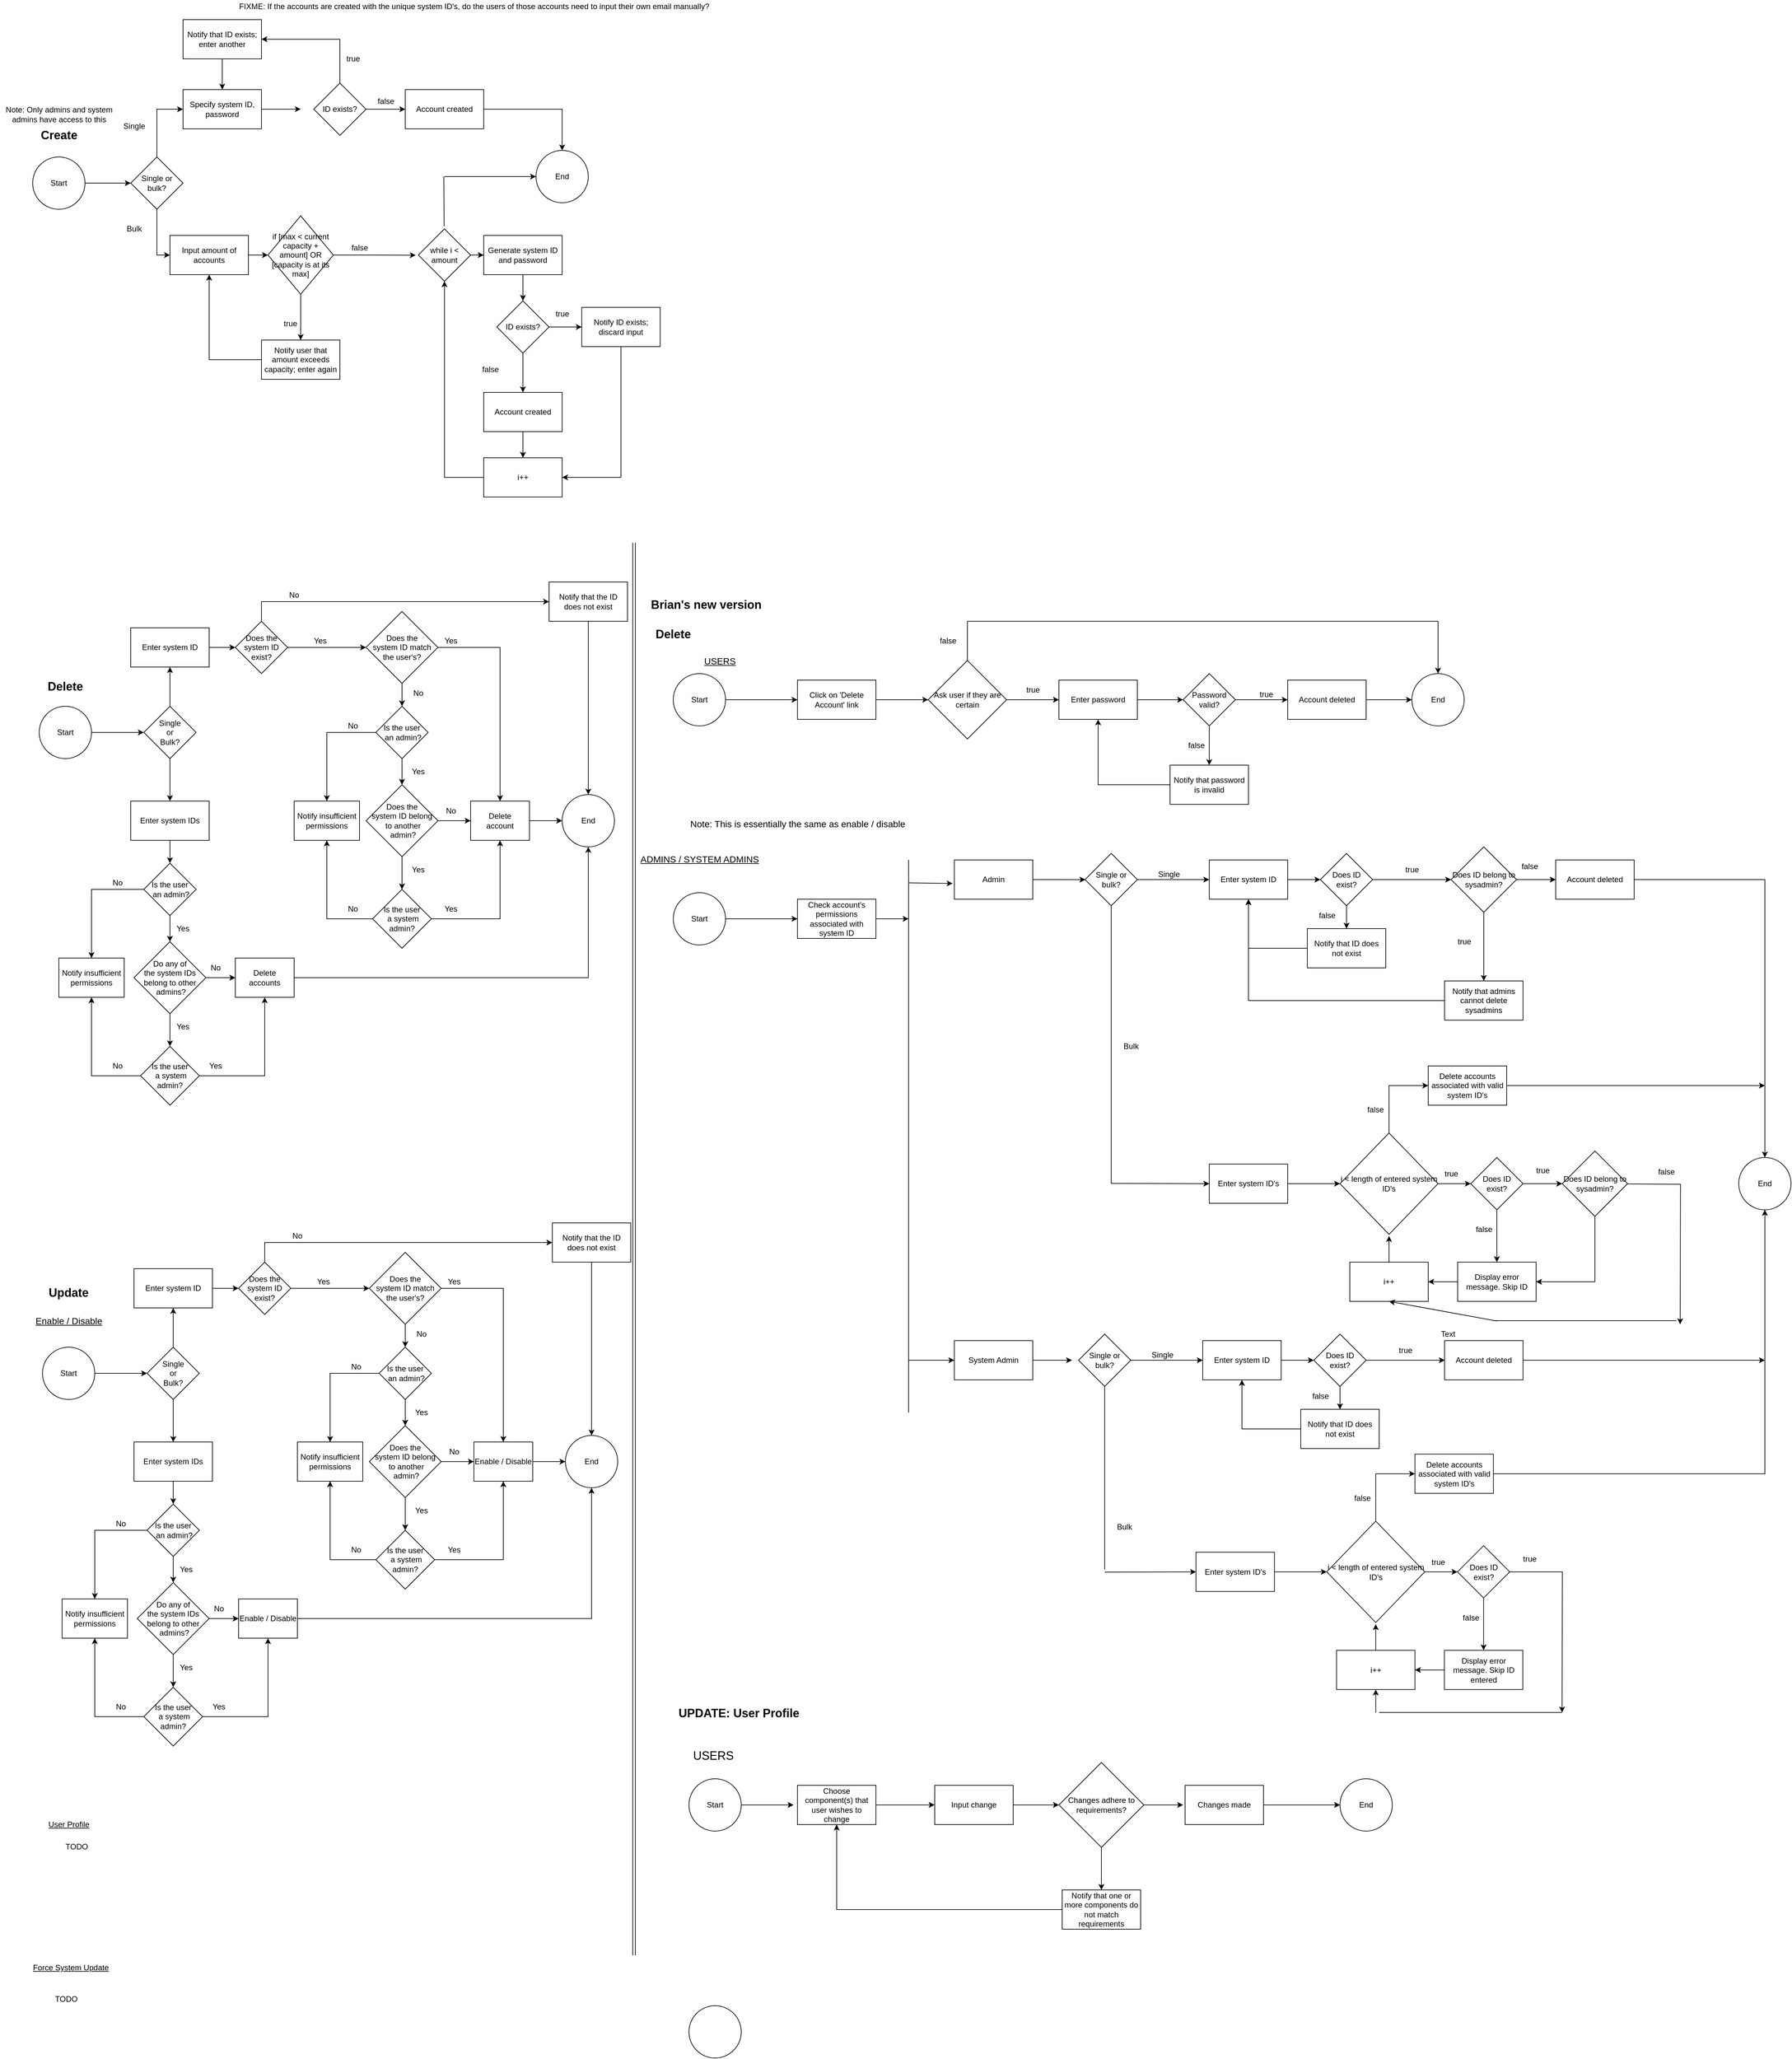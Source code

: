 <mxfile version="12.5.1" type="google"><diagram id="QCsUZ24UFYLrecZC2fOO" name="Page-1"><mxGraphModel dx="1648" dy="1895" grid="1" gridSize="10" guides="1" tooltips="1" connect="1" arrows="1" fold="1" page="1" pageScale="1" pageWidth="850" pageHeight="1100" math="0" shadow="0"><root><mxCell id="0"/><mxCell id="1" parent="0"/><mxCell id="E8GnoFX6bkX86MB7Y7aS-4" style="edgeStyle=orthogonalEdgeStyle;rounded=0;orthogonalLoop=1;jettySize=auto;html=1;entryX=0;entryY=0.5;entryDx=0;entryDy=0;" parent="1" source="E8GnoFX6bkX86MB7Y7aS-1" target="E8GnoFX6bkX86MB7Y7aS-3" edge="1"><mxGeometry relative="1" as="geometry"/></mxCell><mxCell id="E8GnoFX6bkX86MB7Y7aS-1" value="Start" style="ellipse;whiteSpace=wrap;html=1;aspect=fixed;" parent="1" vertex="1"><mxGeometry x="100" y="130" width="80" height="80" as="geometry"/></mxCell><mxCell id="E8GnoFX6bkX86MB7Y7aS-2" value="&lt;font style=&quot;font-size: 18px&quot;&gt;Create&lt;/font&gt;" style="text;html=1;align=center;verticalAlign=middle;resizable=0;points=[];autosize=1;fontStyle=1" parent="1" vertex="1"><mxGeometry x="105" y="87" width="70" height="20" as="geometry"/></mxCell><mxCell id="E8GnoFX6bkX86MB7Y7aS-8" style="edgeStyle=orthogonalEdgeStyle;rounded=0;orthogonalLoop=1;jettySize=auto;html=1;entryX=0;entryY=0.5;entryDx=0;entryDy=0;" parent="1" source="E8GnoFX6bkX86MB7Y7aS-3" target="E8GnoFX6bkX86MB7Y7aS-7" edge="1"><mxGeometry relative="1" as="geometry"/></mxCell><mxCell id="E8GnoFX6bkX86MB7Y7aS-12" style="edgeStyle=orthogonalEdgeStyle;rounded=0;orthogonalLoop=1;jettySize=auto;html=1;entryX=0;entryY=0.5;entryDx=0;entryDy=0;" parent="1" source="E8GnoFX6bkX86MB7Y7aS-3" target="E8GnoFX6bkX86MB7Y7aS-11" edge="1"><mxGeometry relative="1" as="geometry"/></mxCell><mxCell id="E8GnoFX6bkX86MB7Y7aS-3" value="Single or bulk?" style="rhombus;whiteSpace=wrap;html=1;" parent="1" vertex="1"><mxGeometry x="250" y="130" width="80" height="80" as="geometry"/></mxCell><mxCell id="E8GnoFX6bkX86MB7Y7aS-27" style="edgeStyle=orthogonalEdgeStyle;rounded=0;orthogonalLoop=1;jettySize=auto;html=1;entryX=0;entryY=0.5;entryDx=0;entryDy=0;" parent="1" source="E8GnoFX6bkX86MB7Y7aS-7" edge="1"><mxGeometry relative="1" as="geometry"><mxPoint x="510.103" y="56.828" as="targetPoint"/></mxGeometry></mxCell><mxCell id="E8GnoFX6bkX86MB7Y7aS-7" value="Specify system ID, password" style="rounded=0;whiteSpace=wrap;html=1;" parent="1" vertex="1"><mxGeometry x="330" y="27" width="120" height="60" as="geometry"/></mxCell><mxCell id="E8GnoFX6bkX86MB7Y7aS-9" value="Single" style="text;html=1;align=center;verticalAlign=middle;resizable=0;points=[];autosize=1;" parent="1" vertex="1"><mxGeometry x="230" y="73" width="50" height="20" as="geometry"/></mxCell><mxCell id="E8GnoFX6bkX86MB7Y7aS-55" style="edgeStyle=orthogonalEdgeStyle;rounded=0;orthogonalLoop=1;jettySize=auto;html=1;entryX=0;entryY=0.5;entryDx=0;entryDy=0;" parent="1" source="E8GnoFX6bkX86MB7Y7aS-11" target="E8GnoFX6bkX86MB7Y7aS-54" edge="1"><mxGeometry relative="1" as="geometry"/></mxCell><mxCell id="E8GnoFX6bkX86MB7Y7aS-11" value="Input amount of accounts" style="rounded=0;whiteSpace=wrap;html=1;" parent="1" vertex="1"><mxGeometry x="310" y="250" width="120" height="60" as="geometry"/></mxCell><mxCell id="E8GnoFX6bkX86MB7Y7aS-13" value="Bulk" style="text;html=1;align=center;verticalAlign=middle;resizable=0;points=[];autosize=1;" parent="1" vertex="1"><mxGeometry x="235" y="230" width="40" height="20" as="geometry"/></mxCell><mxCell id="E8GnoFX6bkX86MB7Y7aS-22" style="edgeStyle=orthogonalEdgeStyle;rounded=0;orthogonalLoop=1;jettySize=auto;html=1;entryX=0;entryY=0.5;entryDx=0;entryDy=0;" parent="1" source="E8GnoFX6bkX86MB7Y7aS-16" target="E8GnoFX6bkX86MB7Y7aS-18" edge="1"><mxGeometry relative="1" as="geometry"/></mxCell><mxCell id="E8GnoFX6bkX86MB7Y7aS-16" value="while i &amp;lt; amount" style="rhombus;whiteSpace=wrap;html=1;" parent="1" vertex="1"><mxGeometry x="690" y="240" width="80" height="80" as="geometry"/></mxCell><mxCell id="E8GnoFX6bkX86MB7Y7aS-47" style="edgeStyle=orthogonalEdgeStyle;rounded=0;orthogonalLoop=1;jettySize=auto;html=1;entryX=0.5;entryY=0;entryDx=0;entryDy=0;" parent="1" source="E8GnoFX6bkX86MB7Y7aS-18" target="E8GnoFX6bkX86MB7Y7aS-44" edge="1"><mxGeometry relative="1" as="geometry"/></mxCell><mxCell id="E8GnoFX6bkX86MB7Y7aS-18" value="Generate system ID and password" style="rounded=0;whiteSpace=wrap;html=1;" parent="1" vertex="1"><mxGeometry x="790" y="250" width="120" height="60" as="geometry"/></mxCell><mxCell id="E8GnoFX6bkX86MB7Y7aS-21" style="edgeStyle=orthogonalEdgeStyle;rounded=0;orthogonalLoop=1;jettySize=auto;html=1;entryX=0.5;entryY=1;entryDx=0;entryDy=0;" parent="1" source="E8GnoFX6bkX86MB7Y7aS-19" target="E8GnoFX6bkX86MB7Y7aS-16" edge="1"><mxGeometry relative="1" as="geometry"/></mxCell><mxCell id="E8GnoFX6bkX86MB7Y7aS-19" value="i++" style="rounded=0;whiteSpace=wrap;html=1;" parent="1" vertex="1"><mxGeometry x="790" y="590" width="120" height="60" as="geometry"/></mxCell><mxCell id="E8GnoFX6bkX86MB7Y7aS-25" style="edgeStyle=orthogonalEdgeStyle;rounded=0;orthogonalLoop=1;jettySize=auto;html=1;entryX=0.5;entryY=0;entryDx=0;entryDy=0;" parent="1" source="E8GnoFX6bkX86MB7Y7aS-23" target="E8GnoFX6bkX86MB7Y7aS-19" edge="1"><mxGeometry relative="1" as="geometry"/></mxCell><mxCell id="E8GnoFX6bkX86MB7Y7aS-23" value="Account created" style="rounded=0;whiteSpace=wrap;html=1;" parent="1" vertex="1"><mxGeometry x="790" y="490" width="120" height="60" as="geometry"/></mxCell><mxCell id="E8GnoFX6bkX86MB7Y7aS-28" value="End" style="ellipse;whiteSpace=wrap;html=1;aspect=fixed;" parent="1" vertex="1"><mxGeometry x="870" y="120" width="80" height="80" as="geometry"/></mxCell><mxCell id="E8GnoFX6bkX86MB7Y7aS-39" style="edgeStyle=orthogonalEdgeStyle;rounded=0;orthogonalLoop=1;jettySize=auto;html=1;entryX=0;entryY=0.5;entryDx=0;entryDy=0;" parent="1" source="E8GnoFX6bkX86MB7Y7aS-31" target="E8GnoFX6bkX86MB7Y7aS-38" edge="1"><mxGeometry relative="1" as="geometry"/></mxCell><mxCell id="E8GnoFX6bkX86MB7Y7aS-31" value="ID exists?" style="rhombus;whiteSpace=wrap;html=1;" parent="1" vertex="1"><mxGeometry x="530" y="17" width="80" height="80" as="geometry"/></mxCell><mxCell id="E8GnoFX6bkX86MB7Y7aS-37" style="edgeStyle=orthogonalEdgeStyle;rounded=0;orthogonalLoop=1;jettySize=auto;html=1;entryX=0.5;entryY=0;entryDx=0;entryDy=0;" parent="1" source="E8GnoFX6bkX86MB7Y7aS-33" target="E8GnoFX6bkX86MB7Y7aS-7" edge="1"><mxGeometry relative="1" as="geometry"/></mxCell><mxCell id="E8GnoFX6bkX86MB7Y7aS-33" value="Notify that ID exists; enter another" style="rounded=0;whiteSpace=wrap;html=1;" parent="1" vertex="1"><mxGeometry x="330" y="-80" width="120" height="60" as="geometry"/></mxCell><mxCell id="E8GnoFX6bkX86MB7Y7aS-35" value="" style="endArrow=classic;html=1;entryX=1;entryY=0.5;entryDx=0;entryDy=0;" parent="1" target="E8GnoFX6bkX86MB7Y7aS-33" edge="1"><mxGeometry width="50" height="50" relative="1" as="geometry"><mxPoint x="570" y="-50" as="sourcePoint"/><mxPoint x="570" y="-70" as="targetPoint"/></mxGeometry></mxCell><mxCell id="E8GnoFX6bkX86MB7Y7aS-36" value="" style="endArrow=none;html=1;exitX=0.5;exitY=0;exitDx=0;exitDy=0;" parent="1" source="E8GnoFX6bkX86MB7Y7aS-31" edge="1"><mxGeometry width="50" height="50" relative="1" as="geometry"><mxPoint x="640" y="-20" as="sourcePoint"/><mxPoint x="570" y="-50" as="targetPoint"/></mxGeometry></mxCell><mxCell id="E8GnoFX6bkX86MB7Y7aS-62" style="edgeStyle=orthogonalEdgeStyle;rounded=0;orthogonalLoop=1;jettySize=auto;html=1;entryX=0.5;entryY=0;entryDx=0;entryDy=0;" parent="1" source="E8GnoFX6bkX86MB7Y7aS-38" target="E8GnoFX6bkX86MB7Y7aS-28" edge="1"><mxGeometry relative="1" as="geometry"/></mxCell><mxCell id="E8GnoFX6bkX86MB7Y7aS-38" value="Account created" style="rounded=0;whiteSpace=wrap;html=1;" parent="1" vertex="1"><mxGeometry x="670" y="27" width="120" height="60" as="geometry"/></mxCell><mxCell id="E8GnoFX6bkX86MB7Y7aS-40" value="true" style="text;html=1;align=center;verticalAlign=middle;resizable=0;points=[];autosize=1;" parent="1" vertex="1"><mxGeometry x="570" y="-30" width="40" height="20" as="geometry"/></mxCell><mxCell id="E8GnoFX6bkX86MB7Y7aS-41" value="false" style="text;html=1;align=center;verticalAlign=middle;resizable=0;points=[];autosize=1;" parent="1" vertex="1"><mxGeometry x="620" y="35" width="40" height="20" as="geometry"/></mxCell><mxCell id="E8GnoFX6bkX86MB7Y7aS-45" style="edgeStyle=orthogonalEdgeStyle;rounded=0;orthogonalLoop=1;jettySize=auto;html=1;entryX=0.5;entryY=0;entryDx=0;entryDy=0;" parent="1" source="E8GnoFX6bkX86MB7Y7aS-44" target="E8GnoFX6bkX86MB7Y7aS-23" edge="1"><mxGeometry relative="1" as="geometry"/></mxCell><mxCell id="E8GnoFX6bkX86MB7Y7aS-49" style="edgeStyle=orthogonalEdgeStyle;rounded=0;orthogonalLoop=1;jettySize=auto;html=1;entryX=0;entryY=0.5;entryDx=0;entryDy=0;" parent="1" source="E8GnoFX6bkX86MB7Y7aS-44" target="E8GnoFX6bkX86MB7Y7aS-48" edge="1"><mxGeometry relative="1" as="geometry"/></mxCell><mxCell id="E8GnoFX6bkX86MB7Y7aS-44" value="ID exists?" style="rhombus;whiteSpace=wrap;html=1;" parent="1" vertex="1"><mxGeometry x="810" y="350" width="80" height="80" as="geometry"/></mxCell><mxCell id="E8GnoFX6bkX86MB7Y7aS-46" value="false" style="text;html=1;align=center;verticalAlign=middle;resizable=0;points=[];autosize=1;" parent="1" vertex="1"><mxGeometry x="780" y="445" width="40" height="20" as="geometry"/></mxCell><mxCell id="E8GnoFX6bkX86MB7Y7aS-48" value="Notify ID exists; discard input" style="rounded=0;whiteSpace=wrap;html=1;" parent="1" vertex="1"><mxGeometry x="940" y="360" width="120" height="60" as="geometry"/></mxCell><mxCell id="E8GnoFX6bkX86MB7Y7aS-52" value="" style="endArrow=classic;html=1;entryX=1;entryY=0.5;entryDx=0;entryDy=0;" parent="1" target="E8GnoFX6bkX86MB7Y7aS-19" edge="1"><mxGeometry width="50" height="50" relative="1" as="geometry"><mxPoint x="1000" y="620" as="sourcePoint"/><mxPoint x="980" y="270" as="targetPoint"/></mxGeometry></mxCell><mxCell id="E8GnoFX6bkX86MB7Y7aS-58" style="edgeStyle=orthogonalEdgeStyle;rounded=0;orthogonalLoop=1;jettySize=auto;html=1;entryX=0.5;entryY=0;entryDx=0;entryDy=0;" parent="1" source="E8GnoFX6bkX86MB7Y7aS-54" target="E8GnoFX6bkX86MB7Y7aS-56" edge="1"><mxGeometry relative="1" as="geometry"/></mxCell><mxCell id="E8GnoFX6bkX86MB7Y7aS-60" style="edgeStyle=orthogonalEdgeStyle;rounded=0;orthogonalLoop=1;jettySize=auto;html=1;entryX=-0.05;entryY=0.503;entryDx=0;entryDy=0;entryPerimeter=0;" parent="1" source="E8GnoFX6bkX86MB7Y7aS-54" target="E8GnoFX6bkX86MB7Y7aS-16" edge="1"><mxGeometry relative="1" as="geometry"/></mxCell><mxCell id="E8GnoFX6bkX86MB7Y7aS-54" value="if [max &amp;lt; current capacity + amount] OR [capacity is at its max] " style="rhombus;whiteSpace=wrap;html=1;" parent="1" vertex="1"><mxGeometry x="460" y="220" width="100" height="120" as="geometry"/></mxCell><mxCell id="E8GnoFX6bkX86MB7Y7aS-57" style="edgeStyle=orthogonalEdgeStyle;rounded=0;orthogonalLoop=1;jettySize=auto;html=1;entryX=0.5;entryY=1;entryDx=0;entryDy=0;" parent="1" source="E8GnoFX6bkX86MB7Y7aS-56" target="E8GnoFX6bkX86MB7Y7aS-11" edge="1"><mxGeometry relative="1" as="geometry"/></mxCell><mxCell id="E8GnoFX6bkX86MB7Y7aS-56" value="Notify user that amount exceeds capacity; enter again" style="rounded=0;whiteSpace=wrap;html=1;" parent="1" vertex="1"><mxGeometry x="450" y="410" width="120" height="60" as="geometry"/></mxCell><mxCell id="E8GnoFX6bkX86MB7Y7aS-59" value="true" style="text;html=1;align=center;verticalAlign=middle;resizable=0;points=[];autosize=1;" parent="1" vertex="1"><mxGeometry x="474" y="375" width="40" height="20" as="geometry"/></mxCell><mxCell id="E8GnoFX6bkX86MB7Y7aS-61" value="false" style="text;html=1;align=center;verticalAlign=middle;resizable=0;points=[];autosize=1;" parent="1" vertex="1"><mxGeometry x="580" y="259" width="40" height="20" as="geometry"/></mxCell><mxCell id="E8GnoFX6bkX86MB7Y7aS-64" value="" style="endArrow=none;html=1;exitX=0.493;exitY=-0.048;exitDx=0;exitDy=0;exitPerimeter=0;" parent="1" source="E8GnoFX6bkX86MB7Y7aS-16" edge="1"><mxGeometry width="50" height="50" relative="1" as="geometry"><mxPoint x="700" y="210" as="sourcePoint"/><mxPoint x="729" y="160" as="targetPoint"/></mxGeometry></mxCell><mxCell id="E8GnoFX6bkX86MB7Y7aS-65" value="" style="endArrow=classic;html=1;entryX=0;entryY=0.5;entryDx=0;entryDy=0;" parent="1" target="E8GnoFX6bkX86MB7Y7aS-28" edge="1"><mxGeometry width="50" height="50" relative="1" as="geometry"><mxPoint x="730" y="160" as="sourcePoint"/><mxPoint x="860" y="160" as="targetPoint"/></mxGeometry></mxCell><mxCell id="E8GnoFX6bkX86MB7Y7aS-66" value="true" style="text;html=1;align=center;verticalAlign=middle;resizable=0;points=[];autosize=1;" parent="1" vertex="1"><mxGeometry x="890" y="360" width="40" height="20" as="geometry"/></mxCell><mxCell id="RcC17PjEMI02L4k4p31v-11" value="" style="edgeStyle=orthogonalEdgeStyle;rounded=0;orthogonalLoop=1;jettySize=auto;html=1;" parent="1" source="RcC17PjEMI02L4k4p31v-1" target="RcC17PjEMI02L4k4p31v-9" edge="1"><mxGeometry relative="1" as="geometry"><mxPoint x="270" y="1010" as="targetPoint"/></mxGeometry></mxCell><mxCell id="RcC17PjEMI02L4k4p31v-1" value="Start" style="ellipse;whiteSpace=wrap;html=1;aspect=fixed;" parent="1" vertex="1"><mxGeometry x="110" y="970" width="80" height="80" as="geometry"/></mxCell><mxCell id="RcC17PjEMI02L4k4p31v-2" value="&lt;font style=&quot;font-size: 18px&quot;&gt;&lt;b&gt;Delete&lt;/b&gt;&lt;/font&gt;" style="text;html=1;strokeColor=none;fillColor=none;align=center;verticalAlign=middle;whiteSpace=wrap;rounded=0;" parent="1" vertex="1"><mxGeometry x="100" y="920" width="100" height="40" as="geometry"/></mxCell><mxCell id="RcC17PjEMI02L4k4p31v-8" value="No" style="text;html=1;strokeColor=none;fillColor=none;align=center;verticalAlign=middle;whiteSpace=wrap;rounded=0;" parent="1" vertex="1"><mxGeometry x="670" y="940" width="40" height="20" as="geometry"/></mxCell><mxCell id="RcC17PjEMI02L4k4p31v-14" style="edgeStyle=orthogonalEdgeStyle;rounded=0;orthogonalLoop=1;jettySize=auto;html=1;entryX=0.5;entryY=1;entryDx=0;entryDy=0;" parent="1" source="RcC17PjEMI02L4k4p31v-9" target="RcC17PjEMI02L4k4p31v-13" edge="1"><mxGeometry relative="1" as="geometry"/></mxCell><mxCell id="RcC17PjEMI02L4k4p31v-64" style="edgeStyle=orthogonalEdgeStyle;rounded=0;orthogonalLoop=1;jettySize=auto;html=1;entryX=0.5;entryY=0;entryDx=0;entryDy=0;" parent="1" source="RcC17PjEMI02L4k4p31v-9" target="RcC17PjEMI02L4k4p31v-15" edge="1"><mxGeometry relative="1" as="geometry"/></mxCell><mxCell id="RcC17PjEMI02L4k4p31v-9" value="Single&lt;br&gt;or&lt;br&gt;Bulk?" style="rhombus;whiteSpace=wrap;html=1;" parent="1" vertex="1"><mxGeometry x="270" y="970" width="80" height="80" as="geometry"/></mxCell><mxCell id="RcC17PjEMI02L4k4p31v-19" style="edgeStyle=orthogonalEdgeStyle;rounded=0;orthogonalLoop=1;jettySize=auto;html=1;entryX=0;entryY=0.5;entryDx=0;entryDy=0;" parent="1" source="RcC17PjEMI02L4k4p31v-13" target="RcC17PjEMI02L4k4p31v-51" edge="1"><mxGeometry relative="1" as="geometry"><mxPoint x="430" y="880" as="targetPoint"/></mxGeometry></mxCell><mxCell id="RcC17PjEMI02L4k4p31v-13" value="Enter system ID" style="rounded=0;whiteSpace=wrap;html=1;" parent="1" vertex="1"><mxGeometry x="250" y="850" width="120" height="60" as="geometry"/></mxCell><mxCell id="RcC17PjEMI02L4k4p31v-97" style="edgeStyle=orthogonalEdgeStyle;rounded=0;orthogonalLoop=1;jettySize=auto;html=1;entryX=0.5;entryY=0;entryDx=0;entryDy=0;" parent="1" source="RcC17PjEMI02L4k4p31v-15" target="RcC17PjEMI02L4k4p31v-85" edge="1"><mxGeometry relative="1" as="geometry"/></mxCell><mxCell id="RcC17PjEMI02L4k4p31v-15" value="Enter system IDs" style="rounded=0;whiteSpace=wrap;html=1;" parent="1" vertex="1"><mxGeometry x="250" y="1115" width="120" height="60" as="geometry"/></mxCell><mxCell id="RcC17PjEMI02L4k4p31v-26" style="edgeStyle=orthogonalEdgeStyle;rounded=0;orthogonalLoop=1;jettySize=auto;html=1;entryX=0.5;entryY=0;entryDx=0;entryDy=0;" parent="1" source="RcC17PjEMI02L4k4p31v-21" target="RcC17PjEMI02L4k4p31v-23" edge="1"><mxGeometry relative="1" as="geometry"/></mxCell><mxCell id="RcC17PjEMI02L4k4p31v-32" style="edgeStyle=orthogonalEdgeStyle;rounded=0;orthogonalLoop=1;jettySize=auto;html=1;entryX=0.5;entryY=0;entryDx=0;entryDy=0;" parent="1" source="RcC17PjEMI02L4k4p31v-21" target="RcC17PjEMI02L4k4p31v-24" edge="1"><mxGeometry relative="1" as="geometry"/></mxCell><mxCell id="RcC17PjEMI02L4k4p31v-21" value="Does the &lt;br&gt;system ID match the user's?" style="rhombus;whiteSpace=wrap;html=1;" parent="1" vertex="1"><mxGeometry x="610" y="825" width="110" height="110" as="geometry"/></mxCell><mxCell id="RcC17PjEMI02L4k4p31v-43" style="edgeStyle=orthogonalEdgeStyle;rounded=0;orthogonalLoop=1;jettySize=auto;html=1;entryX=0.5;entryY=1;entryDx=0;entryDy=0;" parent="1" source="RcC17PjEMI02L4k4p31v-22" target="RcC17PjEMI02L4k4p31v-30" edge="1"><mxGeometry relative="1" as="geometry"/></mxCell><mxCell id="RcC17PjEMI02L4k4p31v-47" style="edgeStyle=orthogonalEdgeStyle;rounded=0;orthogonalLoop=1;jettySize=auto;html=1;entryX=0.5;entryY=1;entryDx=0;entryDy=0;" parent="1" source="RcC17PjEMI02L4k4p31v-22" target="RcC17PjEMI02L4k4p31v-24" edge="1"><mxGeometry relative="1" as="geometry"/></mxCell><mxCell id="RcC17PjEMI02L4k4p31v-22" value="Is the user&lt;br&gt;&amp;nbsp;a system admin?" style="rhombus;whiteSpace=wrap;html=1;" parent="1" vertex="1"><mxGeometry x="620" y="1250" width="90" height="90" as="geometry"/></mxCell><mxCell id="RcC17PjEMI02L4k4p31v-28" style="edgeStyle=orthogonalEdgeStyle;rounded=0;orthogonalLoop=1;jettySize=auto;html=1;entryX=0.5;entryY=0;entryDx=0;entryDy=0;" parent="1" source="RcC17PjEMI02L4k4p31v-23" target="RcC17PjEMI02L4k4p31v-27" edge="1"><mxGeometry relative="1" as="geometry"/></mxCell><mxCell id="RcC17PjEMI02L4k4p31v-40" style="edgeStyle=orthogonalEdgeStyle;rounded=0;orthogonalLoop=1;jettySize=auto;html=1;entryX=0.5;entryY=0;entryDx=0;entryDy=0;" parent="1" source="RcC17PjEMI02L4k4p31v-23" target="RcC17PjEMI02L4k4p31v-30" edge="1"><mxGeometry relative="1" as="geometry"/></mxCell><mxCell id="RcC17PjEMI02L4k4p31v-23" value="Is the user&lt;br&gt;&amp;nbsp;an admin?" style="rhombus;whiteSpace=wrap;html=1;" parent="1" vertex="1"><mxGeometry x="625" y="970" width="80" height="80" as="geometry"/></mxCell><mxCell id="RcC17PjEMI02L4k4p31v-61" style="edgeStyle=orthogonalEdgeStyle;rounded=0;orthogonalLoop=1;jettySize=auto;html=1;entryX=0;entryY=0.5;entryDx=0;entryDy=0;" parent="1" source="RcC17PjEMI02L4k4p31v-24" target="RcC17PjEMI02L4k4p31v-60" edge="1"><mxGeometry relative="1" as="geometry"/></mxCell><mxCell id="RcC17PjEMI02L4k4p31v-24" value="Delete&lt;br&gt;account" style="rounded=0;whiteSpace=wrap;html=1;" parent="1" vertex="1"><mxGeometry x="770" y="1115" width="90" height="60" as="geometry"/></mxCell><mxCell id="RcC17PjEMI02L4k4p31v-29" style="edgeStyle=orthogonalEdgeStyle;rounded=0;orthogonalLoop=1;jettySize=auto;html=1;entryX=0.5;entryY=0;entryDx=0;entryDy=0;" parent="1" source="RcC17PjEMI02L4k4p31v-27" target="RcC17PjEMI02L4k4p31v-22" edge="1"><mxGeometry relative="1" as="geometry"/></mxCell><mxCell id="RcC17PjEMI02L4k4p31v-38" style="edgeStyle=orthogonalEdgeStyle;rounded=0;orthogonalLoop=1;jettySize=auto;html=1;entryX=0;entryY=0.5;entryDx=0;entryDy=0;" parent="1" source="RcC17PjEMI02L4k4p31v-27" target="RcC17PjEMI02L4k4p31v-24" edge="1"><mxGeometry relative="1" as="geometry"/></mxCell><mxCell id="RcC17PjEMI02L4k4p31v-27" value="Does the &lt;br&gt;system ID belong&lt;br&gt;&amp;nbsp;to another&lt;br&gt;&amp;nbsp;admin?" style="rhombus;whiteSpace=wrap;html=1;" parent="1" vertex="1"><mxGeometry x="610" y="1090" width="110" height="110" as="geometry"/></mxCell><mxCell id="RcC17PjEMI02L4k4p31v-30" value="Notify insufficient permissions" style="rounded=0;whiteSpace=wrap;html=1;" parent="1" vertex="1"><mxGeometry x="500" y="1115" width="100" height="60" as="geometry"/></mxCell><mxCell id="RcC17PjEMI02L4k4p31v-33" value="Yes" style="text;html=1;strokeColor=none;fillColor=none;align=center;verticalAlign=middle;whiteSpace=wrap;rounded=0;" parent="1" vertex="1"><mxGeometry x="720" y="860" width="40" height="20" as="geometry"/></mxCell><mxCell id="RcC17PjEMI02L4k4p31v-39" value="No" style="text;html=1;strokeColor=none;fillColor=none;align=center;verticalAlign=middle;whiteSpace=wrap;rounded=0;" parent="1" vertex="1"><mxGeometry x="720" y="1120" width="40" height="20" as="geometry"/></mxCell><mxCell id="RcC17PjEMI02L4k4p31v-41" value="No" style="text;html=1;strokeColor=none;fillColor=none;align=center;verticalAlign=middle;whiteSpace=wrap;rounded=0;" parent="1" vertex="1"><mxGeometry x="570" y="990" width="40" height="20" as="geometry"/></mxCell><mxCell id="RcC17PjEMI02L4k4p31v-42" value="Yes" style="text;html=1;strokeColor=none;fillColor=none;align=center;verticalAlign=middle;whiteSpace=wrap;rounded=0;" parent="1" vertex="1"><mxGeometry x="670" y="1060" width="40" height="20" as="geometry"/></mxCell><mxCell id="RcC17PjEMI02L4k4p31v-44" value="No" style="text;html=1;strokeColor=none;fillColor=none;align=center;verticalAlign=middle;whiteSpace=wrap;rounded=0;" parent="1" vertex="1"><mxGeometry x="570" y="1270" width="40" height="20" as="geometry"/></mxCell><mxCell id="RcC17PjEMI02L4k4p31v-48" value="Yes" style="text;html=1;strokeColor=none;fillColor=none;align=center;verticalAlign=middle;whiteSpace=wrap;rounded=0;" parent="1" vertex="1"><mxGeometry x="720" y="1270" width="40" height="20" as="geometry"/></mxCell><mxCell id="RcC17PjEMI02L4k4p31v-49" value="Yes" style="text;html=1;strokeColor=none;fillColor=none;align=center;verticalAlign=middle;whiteSpace=wrap;rounded=0;" parent="1" vertex="1"><mxGeometry x="670" y="1210" width="40" height="20" as="geometry"/></mxCell><mxCell id="RcC17PjEMI02L4k4p31v-52" style="edgeStyle=orthogonalEdgeStyle;rounded=0;orthogonalLoop=1;jettySize=auto;html=1;entryX=0;entryY=0.5;entryDx=0;entryDy=0;" parent="1" source="RcC17PjEMI02L4k4p31v-51" target="RcC17PjEMI02L4k4p31v-21" edge="1"><mxGeometry relative="1" as="geometry"/></mxCell><mxCell id="RcC17PjEMI02L4k4p31v-62" style="edgeStyle=orthogonalEdgeStyle;rounded=0;orthogonalLoop=1;jettySize=auto;html=1;entryX=0;entryY=0.5;entryDx=0;entryDy=0;" parent="1" source="RcC17PjEMI02L4k4p31v-51" target="RcC17PjEMI02L4k4p31v-53" edge="1"><mxGeometry relative="1" as="geometry"><mxPoint x="450" y="790" as="targetPoint"/><Array as="points"><mxPoint x="450" y="810"/></Array></mxGeometry></mxCell><mxCell id="RcC17PjEMI02L4k4p31v-51" value="Does the system ID exist?" style="rhombus;whiteSpace=wrap;html=1;" parent="1" vertex="1"><mxGeometry x="410" y="840" width="80" height="80" as="geometry"/></mxCell><mxCell id="RcC17PjEMI02L4k4p31v-63" style="edgeStyle=orthogonalEdgeStyle;rounded=0;orthogonalLoop=1;jettySize=auto;html=1;" parent="1" source="RcC17PjEMI02L4k4p31v-53" target="RcC17PjEMI02L4k4p31v-60" edge="1"><mxGeometry relative="1" as="geometry"/></mxCell><mxCell id="RcC17PjEMI02L4k4p31v-53" value="Notify that the ID does not exist" style="rounded=0;whiteSpace=wrap;html=1;" parent="1" vertex="1"><mxGeometry x="890" y="780" width="120" height="60" as="geometry"/></mxCell><mxCell id="RcC17PjEMI02L4k4p31v-58" value="No" style="text;html=1;strokeColor=none;fillColor=none;align=center;verticalAlign=middle;whiteSpace=wrap;rounded=0;" parent="1" vertex="1"><mxGeometry x="480" y="790" width="40" height="20" as="geometry"/></mxCell><mxCell id="RcC17PjEMI02L4k4p31v-59" value="Yes" style="text;html=1;strokeColor=none;fillColor=none;align=center;verticalAlign=middle;whiteSpace=wrap;rounded=0;" parent="1" vertex="1"><mxGeometry x="520" y="860" width="40" height="20" as="geometry"/></mxCell><mxCell id="RcC17PjEMI02L4k4p31v-60" value="End" style="ellipse;whiteSpace=wrap;html=1;aspect=fixed;" parent="1" vertex="1"><mxGeometry x="910" y="1105" width="80" height="80" as="geometry"/></mxCell><mxCell id="RcC17PjEMI02L4k4p31v-80" style="edgeStyle=orthogonalEdgeStyle;rounded=0;orthogonalLoop=1;jettySize=auto;html=1;entryX=0.5;entryY=1;entryDx=0;entryDy=0;" parent="1" source="RcC17PjEMI02L4k4p31v-82" target="RcC17PjEMI02L4k4p31v-90" edge="1"><mxGeometry relative="1" as="geometry"/></mxCell><mxCell id="RcC17PjEMI02L4k4p31v-81" style="edgeStyle=orthogonalEdgeStyle;rounded=0;orthogonalLoop=1;jettySize=auto;html=1;entryX=0.5;entryY=1;entryDx=0;entryDy=0;" parent="1" source="RcC17PjEMI02L4k4p31v-82" target="RcC17PjEMI02L4k4p31v-86" edge="1"><mxGeometry relative="1" as="geometry"/></mxCell><mxCell id="RcC17PjEMI02L4k4p31v-82" value="Is the user&lt;br&gt;&amp;nbsp;a system admin?" style="rhombus;whiteSpace=wrap;html=1;" parent="1" vertex="1"><mxGeometry x="265" y="1490" width="90" height="90" as="geometry"/></mxCell><mxCell id="RcC17PjEMI02L4k4p31v-83" style="edgeStyle=orthogonalEdgeStyle;rounded=0;orthogonalLoop=1;jettySize=auto;html=1;entryX=0.5;entryY=0;entryDx=0;entryDy=0;" parent="1" source="RcC17PjEMI02L4k4p31v-85" target="RcC17PjEMI02L4k4p31v-89" edge="1"><mxGeometry relative="1" as="geometry"/></mxCell><mxCell id="RcC17PjEMI02L4k4p31v-84" style="edgeStyle=orthogonalEdgeStyle;rounded=0;orthogonalLoop=1;jettySize=auto;html=1;entryX=0.5;entryY=0;entryDx=0;entryDy=0;" parent="1" source="RcC17PjEMI02L4k4p31v-85" target="RcC17PjEMI02L4k4p31v-90" edge="1"><mxGeometry relative="1" as="geometry"/></mxCell><mxCell id="RcC17PjEMI02L4k4p31v-85" value="Is the user&lt;br&gt;&amp;nbsp;an admin?" style="rhombus;whiteSpace=wrap;html=1;" parent="1" vertex="1"><mxGeometry x="270" y="1210" width="80" height="80" as="geometry"/></mxCell><mxCell id="RcC17PjEMI02L4k4p31v-98" style="edgeStyle=orthogonalEdgeStyle;rounded=0;orthogonalLoop=1;jettySize=auto;html=1;entryX=0.5;entryY=1;entryDx=0;entryDy=0;" parent="1" source="RcC17PjEMI02L4k4p31v-86" target="RcC17PjEMI02L4k4p31v-60" edge="1"><mxGeometry relative="1" as="geometry"/></mxCell><mxCell id="RcC17PjEMI02L4k4p31v-86" value="Delete&lt;br&gt;accounts" style="rounded=0;whiteSpace=wrap;html=1;" parent="1" vertex="1"><mxGeometry x="410" y="1355" width="90" height="60" as="geometry"/></mxCell><mxCell id="RcC17PjEMI02L4k4p31v-87" style="edgeStyle=orthogonalEdgeStyle;rounded=0;orthogonalLoop=1;jettySize=auto;html=1;entryX=0.5;entryY=0;entryDx=0;entryDy=0;" parent="1" source="RcC17PjEMI02L4k4p31v-89" target="RcC17PjEMI02L4k4p31v-82" edge="1"><mxGeometry relative="1" as="geometry"/></mxCell><mxCell id="RcC17PjEMI02L4k4p31v-88" style="edgeStyle=orthogonalEdgeStyle;rounded=0;orthogonalLoop=1;jettySize=auto;html=1;entryX=0;entryY=0.5;entryDx=0;entryDy=0;" parent="1" source="RcC17PjEMI02L4k4p31v-89" target="RcC17PjEMI02L4k4p31v-86" edge="1"><mxGeometry relative="1" as="geometry"/></mxCell><mxCell id="RcC17PjEMI02L4k4p31v-89" value="Do any of&lt;br&gt;the system IDs belong to other&lt;br&gt;&amp;nbsp;admins?" style="rhombus;whiteSpace=wrap;html=1;" parent="1" vertex="1"><mxGeometry x="255" y="1330" width="110" height="110" as="geometry"/></mxCell><mxCell id="RcC17PjEMI02L4k4p31v-90" value="Notify insufficient permissions" style="rounded=0;whiteSpace=wrap;html=1;" parent="1" vertex="1"><mxGeometry x="140" y="1355" width="100" height="60" as="geometry"/></mxCell><mxCell id="RcC17PjEMI02L4k4p31v-91" value="No" style="text;html=1;strokeColor=none;fillColor=none;align=center;verticalAlign=middle;whiteSpace=wrap;rounded=0;" parent="1" vertex="1"><mxGeometry x="360" y="1360" width="40" height="20" as="geometry"/></mxCell><mxCell id="RcC17PjEMI02L4k4p31v-92" value="No" style="text;html=1;strokeColor=none;fillColor=none;align=center;verticalAlign=middle;whiteSpace=wrap;rounded=0;" parent="1" vertex="1"><mxGeometry x="210" y="1230" width="40" height="20" as="geometry"/></mxCell><mxCell id="RcC17PjEMI02L4k4p31v-93" value="Yes" style="text;html=1;strokeColor=none;fillColor=none;align=center;verticalAlign=middle;whiteSpace=wrap;rounded=0;" parent="1" vertex="1"><mxGeometry x="310" y="1300" width="40" height="20" as="geometry"/></mxCell><mxCell id="RcC17PjEMI02L4k4p31v-94" value="No" style="text;html=1;strokeColor=none;fillColor=none;align=center;verticalAlign=middle;whiteSpace=wrap;rounded=0;" parent="1" vertex="1"><mxGeometry x="210" y="1510" width="40" height="20" as="geometry"/></mxCell><mxCell id="RcC17PjEMI02L4k4p31v-95" value="Yes" style="text;html=1;strokeColor=none;fillColor=none;align=center;verticalAlign=middle;whiteSpace=wrap;rounded=0;" parent="1" vertex="1"><mxGeometry x="360" y="1510" width="40" height="20" as="geometry"/></mxCell><mxCell id="RcC17PjEMI02L4k4p31v-96" value="Yes" style="text;html=1;strokeColor=none;fillColor=none;align=center;verticalAlign=middle;whiteSpace=wrap;rounded=0;" parent="1" vertex="1"><mxGeometry x="310" y="1450" width="40" height="20" as="geometry"/></mxCell><mxCell id="3eIcADzvK1jXxGDWhOrz-1" value="&lt;br&gt;&lt;font style=&quot;font-size: 18px&quot;&gt;&lt;b&gt;Update&lt;/b&gt;&lt;/font&gt;" style="text;html=1;strokeColor=none;fillColor=none;align=center;verticalAlign=middle;whiteSpace=wrap;rounded=0;" parent="1" vertex="1"><mxGeometry x="105" y="1840" width="100" height="40" as="geometry"/></mxCell><mxCell id="3eIcADzvK1jXxGDWhOrz-4" value="&lt;u&gt;&lt;font style=&quot;font-size: 14px&quot;&gt;Enable / Disable&lt;br&gt;&lt;/font&gt;&lt;/u&gt;" style="text;html=1;align=center;verticalAlign=middle;resizable=0;points=[];autosize=1;" parent="1" vertex="1"><mxGeometry x="95" y="1900" width="120" height="20" as="geometry"/></mxCell><mxCell id="3eIcADzvK1jXxGDWhOrz-9" value="" style="edgeStyle=orthogonalEdgeStyle;rounded=0;orthogonalLoop=1;jettySize=auto;html=1;" parent="1" source="3eIcADzvK1jXxGDWhOrz-10" target="3eIcADzvK1jXxGDWhOrz-15" edge="1"><mxGeometry relative="1" as="geometry"><mxPoint x="275" y="1990" as="targetPoint"/></mxGeometry></mxCell><mxCell id="3eIcADzvK1jXxGDWhOrz-10" value="Start" style="ellipse;whiteSpace=wrap;html=1;aspect=fixed;" parent="1" vertex="1"><mxGeometry x="115" y="1950" width="80" height="80" as="geometry"/></mxCell><mxCell id="3eIcADzvK1jXxGDWhOrz-12" value="No" style="text;html=1;strokeColor=none;fillColor=none;align=center;verticalAlign=middle;whiteSpace=wrap;rounded=0;" parent="1" vertex="1"><mxGeometry x="675" y="1920" width="40" height="20" as="geometry"/></mxCell><mxCell id="3eIcADzvK1jXxGDWhOrz-13" style="edgeStyle=orthogonalEdgeStyle;rounded=0;orthogonalLoop=1;jettySize=auto;html=1;entryX=0.5;entryY=1;entryDx=0;entryDy=0;" parent="1" source="3eIcADzvK1jXxGDWhOrz-15" target="3eIcADzvK1jXxGDWhOrz-17" edge="1"><mxGeometry relative="1" as="geometry"/></mxCell><mxCell id="3eIcADzvK1jXxGDWhOrz-14" style="edgeStyle=orthogonalEdgeStyle;rounded=0;orthogonalLoop=1;jettySize=auto;html=1;entryX=0.5;entryY=0;entryDx=0;entryDy=0;" parent="1" source="3eIcADzvK1jXxGDWhOrz-15" target="3eIcADzvK1jXxGDWhOrz-19" edge="1"><mxGeometry relative="1" as="geometry"/></mxCell><mxCell id="3eIcADzvK1jXxGDWhOrz-15" value="Single&lt;br&gt;or&lt;br&gt;Bulk?" style="rhombus;whiteSpace=wrap;html=1;" parent="1" vertex="1"><mxGeometry x="275" y="1950" width="80" height="80" as="geometry"/></mxCell><mxCell id="3eIcADzvK1jXxGDWhOrz-16" style="edgeStyle=orthogonalEdgeStyle;rounded=0;orthogonalLoop=1;jettySize=auto;html=1;entryX=0;entryY=0.5;entryDx=0;entryDy=0;" parent="1" source="3eIcADzvK1jXxGDWhOrz-17" target="3eIcADzvK1jXxGDWhOrz-44" edge="1"><mxGeometry relative="1" as="geometry"><mxPoint x="435" y="1860" as="targetPoint"/></mxGeometry></mxCell><mxCell id="3eIcADzvK1jXxGDWhOrz-17" value="Enter system ID" style="rounded=0;whiteSpace=wrap;html=1;" parent="1" vertex="1"><mxGeometry x="255" y="1830" width="120" height="60" as="geometry"/></mxCell><mxCell id="3eIcADzvK1jXxGDWhOrz-18" style="edgeStyle=orthogonalEdgeStyle;rounded=0;orthogonalLoop=1;jettySize=auto;html=1;entryX=0.5;entryY=0;entryDx=0;entryDy=0;" parent="1" source="3eIcADzvK1jXxGDWhOrz-19" target="3eIcADzvK1jXxGDWhOrz-55" edge="1"><mxGeometry relative="1" as="geometry"/></mxCell><mxCell id="3eIcADzvK1jXxGDWhOrz-19" value="Enter system IDs" style="rounded=0;whiteSpace=wrap;html=1;" parent="1" vertex="1"><mxGeometry x="255" y="2095" width="120" height="60" as="geometry"/></mxCell><mxCell id="3eIcADzvK1jXxGDWhOrz-20" style="edgeStyle=orthogonalEdgeStyle;rounded=0;orthogonalLoop=1;jettySize=auto;html=1;entryX=0.5;entryY=0;entryDx=0;entryDy=0;" parent="1" source="3eIcADzvK1jXxGDWhOrz-22" target="3eIcADzvK1jXxGDWhOrz-28" edge="1"><mxGeometry relative="1" as="geometry"/></mxCell><mxCell id="3eIcADzvK1jXxGDWhOrz-21" style="edgeStyle=orthogonalEdgeStyle;rounded=0;orthogonalLoop=1;jettySize=auto;html=1;entryX=0.5;entryY=0;entryDx=0;entryDy=0;" parent="1" source="3eIcADzvK1jXxGDWhOrz-22" target="3eIcADzvK1jXxGDWhOrz-30" edge="1"><mxGeometry relative="1" as="geometry"/></mxCell><mxCell id="3eIcADzvK1jXxGDWhOrz-22" value="Does the &lt;br&gt;system ID match the user's?" style="rhombus;whiteSpace=wrap;html=1;" parent="1" vertex="1"><mxGeometry x="615" y="1805" width="110" height="110" as="geometry"/></mxCell><mxCell id="3eIcADzvK1jXxGDWhOrz-23" style="edgeStyle=orthogonalEdgeStyle;rounded=0;orthogonalLoop=1;jettySize=auto;html=1;entryX=0.5;entryY=1;entryDx=0;entryDy=0;" parent="1" source="3eIcADzvK1jXxGDWhOrz-25" target="3eIcADzvK1jXxGDWhOrz-34" edge="1"><mxGeometry relative="1" as="geometry"/></mxCell><mxCell id="3eIcADzvK1jXxGDWhOrz-24" style="edgeStyle=orthogonalEdgeStyle;rounded=0;orthogonalLoop=1;jettySize=auto;html=1;entryX=0.5;entryY=1;entryDx=0;entryDy=0;" parent="1" source="3eIcADzvK1jXxGDWhOrz-25" target="3eIcADzvK1jXxGDWhOrz-30" edge="1"><mxGeometry relative="1" as="geometry"/></mxCell><mxCell id="3eIcADzvK1jXxGDWhOrz-25" value="Is the user&lt;br&gt;&amp;nbsp;a system admin?" style="rhombus;whiteSpace=wrap;html=1;" parent="1" vertex="1"><mxGeometry x="625" y="2230" width="90" height="90" as="geometry"/></mxCell><mxCell id="3eIcADzvK1jXxGDWhOrz-26" style="edgeStyle=orthogonalEdgeStyle;rounded=0;orthogonalLoop=1;jettySize=auto;html=1;entryX=0.5;entryY=0;entryDx=0;entryDy=0;" parent="1" source="3eIcADzvK1jXxGDWhOrz-28" target="3eIcADzvK1jXxGDWhOrz-33" edge="1"><mxGeometry relative="1" as="geometry"/></mxCell><mxCell id="3eIcADzvK1jXxGDWhOrz-27" style="edgeStyle=orthogonalEdgeStyle;rounded=0;orthogonalLoop=1;jettySize=auto;html=1;entryX=0.5;entryY=0;entryDx=0;entryDy=0;" parent="1" source="3eIcADzvK1jXxGDWhOrz-28" target="3eIcADzvK1jXxGDWhOrz-34" edge="1"><mxGeometry relative="1" as="geometry"/></mxCell><mxCell id="3eIcADzvK1jXxGDWhOrz-28" value="Is the user&lt;br&gt;&amp;nbsp;an admin?" style="rhombus;whiteSpace=wrap;html=1;" parent="1" vertex="1"><mxGeometry x="630" y="1950" width="80" height="80" as="geometry"/></mxCell><mxCell id="3eIcADzvK1jXxGDWhOrz-29" style="edgeStyle=orthogonalEdgeStyle;rounded=0;orthogonalLoop=1;jettySize=auto;html=1;entryX=0;entryY=0.5;entryDx=0;entryDy=0;" parent="1" source="3eIcADzvK1jXxGDWhOrz-30" target="3eIcADzvK1jXxGDWhOrz-49" edge="1"><mxGeometry relative="1" as="geometry"/></mxCell><mxCell id="3eIcADzvK1jXxGDWhOrz-30" value="Enable / Disable" style="rounded=0;whiteSpace=wrap;html=1;" parent="1" vertex="1"><mxGeometry x="775" y="2095" width="90" height="60" as="geometry"/></mxCell><mxCell id="3eIcADzvK1jXxGDWhOrz-31" style="edgeStyle=orthogonalEdgeStyle;rounded=0;orthogonalLoop=1;jettySize=auto;html=1;entryX=0.5;entryY=0;entryDx=0;entryDy=0;" parent="1" source="3eIcADzvK1jXxGDWhOrz-33" target="3eIcADzvK1jXxGDWhOrz-25" edge="1"><mxGeometry relative="1" as="geometry"/></mxCell><mxCell id="3eIcADzvK1jXxGDWhOrz-32" style="edgeStyle=orthogonalEdgeStyle;rounded=0;orthogonalLoop=1;jettySize=auto;html=1;entryX=0;entryY=0.5;entryDx=0;entryDy=0;" parent="1" source="3eIcADzvK1jXxGDWhOrz-33" target="3eIcADzvK1jXxGDWhOrz-30" edge="1"><mxGeometry relative="1" as="geometry"/></mxCell><mxCell id="3eIcADzvK1jXxGDWhOrz-33" value="Does the &lt;br&gt;system ID belong&lt;br&gt;&amp;nbsp;to another&lt;br&gt;&amp;nbsp;admin?" style="rhombus;whiteSpace=wrap;html=1;" parent="1" vertex="1"><mxGeometry x="615" y="2070" width="110" height="110" as="geometry"/></mxCell><mxCell id="3eIcADzvK1jXxGDWhOrz-34" value="Notify insufficient permissions" style="rounded=0;whiteSpace=wrap;html=1;" parent="1" vertex="1"><mxGeometry x="505" y="2095" width="100" height="60" as="geometry"/></mxCell><mxCell id="3eIcADzvK1jXxGDWhOrz-35" value="Yes" style="text;html=1;strokeColor=none;fillColor=none;align=center;verticalAlign=middle;whiteSpace=wrap;rounded=0;" parent="1" vertex="1"><mxGeometry x="725" y="1840" width="40" height="20" as="geometry"/></mxCell><mxCell id="3eIcADzvK1jXxGDWhOrz-36" value="No" style="text;html=1;strokeColor=none;fillColor=none;align=center;verticalAlign=middle;whiteSpace=wrap;rounded=0;" parent="1" vertex="1"><mxGeometry x="725" y="2100" width="40" height="20" as="geometry"/></mxCell><mxCell id="3eIcADzvK1jXxGDWhOrz-37" value="No" style="text;html=1;strokeColor=none;fillColor=none;align=center;verticalAlign=middle;whiteSpace=wrap;rounded=0;" parent="1" vertex="1"><mxGeometry x="575" y="1970" width="40" height="20" as="geometry"/></mxCell><mxCell id="3eIcADzvK1jXxGDWhOrz-38" value="Yes" style="text;html=1;strokeColor=none;fillColor=none;align=center;verticalAlign=middle;whiteSpace=wrap;rounded=0;" parent="1" vertex="1"><mxGeometry x="675" y="2040" width="40" height="20" as="geometry"/></mxCell><mxCell id="3eIcADzvK1jXxGDWhOrz-39" value="No" style="text;html=1;strokeColor=none;fillColor=none;align=center;verticalAlign=middle;whiteSpace=wrap;rounded=0;" parent="1" vertex="1"><mxGeometry x="575" y="2250" width="40" height="20" as="geometry"/></mxCell><mxCell id="3eIcADzvK1jXxGDWhOrz-40" value="Yes" style="text;html=1;strokeColor=none;fillColor=none;align=center;verticalAlign=middle;whiteSpace=wrap;rounded=0;" parent="1" vertex="1"><mxGeometry x="725" y="2250" width="40" height="20" as="geometry"/></mxCell><mxCell id="3eIcADzvK1jXxGDWhOrz-41" value="Yes" style="text;html=1;strokeColor=none;fillColor=none;align=center;verticalAlign=middle;whiteSpace=wrap;rounded=0;" parent="1" vertex="1"><mxGeometry x="675" y="2190" width="40" height="20" as="geometry"/></mxCell><mxCell id="3eIcADzvK1jXxGDWhOrz-42" style="edgeStyle=orthogonalEdgeStyle;rounded=0;orthogonalLoop=1;jettySize=auto;html=1;entryX=0;entryY=0.5;entryDx=0;entryDy=0;" parent="1" source="3eIcADzvK1jXxGDWhOrz-44" target="3eIcADzvK1jXxGDWhOrz-22" edge="1"><mxGeometry relative="1" as="geometry"/></mxCell><mxCell id="3eIcADzvK1jXxGDWhOrz-43" style="edgeStyle=orthogonalEdgeStyle;rounded=0;orthogonalLoop=1;jettySize=auto;html=1;entryX=0;entryY=0.5;entryDx=0;entryDy=0;" parent="1" source="3eIcADzvK1jXxGDWhOrz-44" target="3eIcADzvK1jXxGDWhOrz-46" edge="1"><mxGeometry relative="1" as="geometry"><mxPoint x="455" y="1770" as="targetPoint"/><Array as="points"><mxPoint x="455" y="1790"/></Array></mxGeometry></mxCell><mxCell id="3eIcADzvK1jXxGDWhOrz-44" value="Does the system ID exist?" style="rhombus;whiteSpace=wrap;html=1;" parent="1" vertex="1"><mxGeometry x="415" y="1820" width="80" height="80" as="geometry"/></mxCell><mxCell id="3eIcADzvK1jXxGDWhOrz-45" style="edgeStyle=orthogonalEdgeStyle;rounded=0;orthogonalLoop=1;jettySize=auto;html=1;" parent="1" source="3eIcADzvK1jXxGDWhOrz-46" target="3eIcADzvK1jXxGDWhOrz-49" edge="1"><mxGeometry relative="1" as="geometry"/></mxCell><mxCell id="3eIcADzvK1jXxGDWhOrz-46" value="Notify that the ID does not exist" style="rounded=0;whiteSpace=wrap;html=1;" parent="1" vertex="1"><mxGeometry x="895" y="1760" width="120" height="60" as="geometry"/></mxCell><mxCell id="3eIcADzvK1jXxGDWhOrz-47" value="No" style="text;html=1;strokeColor=none;fillColor=none;align=center;verticalAlign=middle;whiteSpace=wrap;rounded=0;" parent="1" vertex="1"><mxGeometry x="485" y="1770" width="40" height="20" as="geometry"/></mxCell><mxCell id="3eIcADzvK1jXxGDWhOrz-48" value="Yes" style="text;html=1;strokeColor=none;fillColor=none;align=center;verticalAlign=middle;whiteSpace=wrap;rounded=0;" parent="1" vertex="1"><mxGeometry x="525" y="1840" width="40" height="20" as="geometry"/></mxCell><mxCell id="3eIcADzvK1jXxGDWhOrz-49" value="End" style="ellipse;whiteSpace=wrap;html=1;aspect=fixed;" parent="1" vertex="1"><mxGeometry x="915" y="2085" width="80" height="80" as="geometry"/></mxCell><mxCell id="3eIcADzvK1jXxGDWhOrz-50" style="edgeStyle=orthogonalEdgeStyle;rounded=0;orthogonalLoop=1;jettySize=auto;html=1;entryX=0.5;entryY=1;entryDx=0;entryDy=0;" parent="1" source="3eIcADzvK1jXxGDWhOrz-52" target="3eIcADzvK1jXxGDWhOrz-61" edge="1"><mxGeometry relative="1" as="geometry"/></mxCell><mxCell id="3eIcADzvK1jXxGDWhOrz-51" style="edgeStyle=orthogonalEdgeStyle;rounded=0;orthogonalLoop=1;jettySize=auto;html=1;entryX=0.5;entryY=1;entryDx=0;entryDy=0;" parent="1" source="3eIcADzvK1jXxGDWhOrz-52" target="3eIcADzvK1jXxGDWhOrz-57" edge="1"><mxGeometry relative="1" as="geometry"/></mxCell><mxCell id="3eIcADzvK1jXxGDWhOrz-52" value="Is the user&lt;br&gt;&amp;nbsp;a system admin?" style="rhombus;whiteSpace=wrap;html=1;" parent="1" vertex="1"><mxGeometry x="270" y="2470" width="90" height="90" as="geometry"/></mxCell><mxCell id="3eIcADzvK1jXxGDWhOrz-53" style="edgeStyle=orthogonalEdgeStyle;rounded=0;orthogonalLoop=1;jettySize=auto;html=1;entryX=0.5;entryY=0;entryDx=0;entryDy=0;" parent="1" source="3eIcADzvK1jXxGDWhOrz-55" target="3eIcADzvK1jXxGDWhOrz-60" edge="1"><mxGeometry relative="1" as="geometry"/></mxCell><mxCell id="3eIcADzvK1jXxGDWhOrz-54" style="edgeStyle=orthogonalEdgeStyle;rounded=0;orthogonalLoop=1;jettySize=auto;html=1;entryX=0.5;entryY=0;entryDx=0;entryDy=0;" parent="1" source="3eIcADzvK1jXxGDWhOrz-55" target="3eIcADzvK1jXxGDWhOrz-61" edge="1"><mxGeometry relative="1" as="geometry"/></mxCell><mxCell id="3eIcADzvK1jXxGDWhOrz-55" value="Is the user&lt;br&gt;&amp;nbsp;an admin?" style="rhombus;whiteSpace=wrap;html=1;" parent="1" vertex="1"><mxGeometry x="275" y="2190" width="80" height="80" as="geometry"/></mxCell><mxCell id="3eIcADzvK1jXxGDWhOrz-56" style="edgeStyle=orthogonalEdgeStyle;rounded=0;orthogonalLoop=1;jettySize=auto;html=1;entryX=0.5;entryY=1;entryDx=0;entryDy=0;" parent="1" source="3eIcADzvK1jXxGDWhOrz-57" target="3eIcADzvK1jXxGDWhOrz-49" edge="1"><mxGeometry relative="1" as="geometry"/></mxCell><mxCell id="3eIcADzvK1jXxGDWhOrz-57" value="Enable / Disable" style="rounded=0;whiteSpace=wrap;html=1;" parent="1" vertex="1"><mxGeometry x="415" y="2335" width="90" height="60" as="geometry"/></mxCell><mxCell id="3eIcADzvK1jXxGDWhOrz-58" style="edgeStyle=orthogonalEdgeStyle;rounded=0;orthogonalLoop=1;jettySize=auto;html=1;entryX=0.5;entryY=0;entryDx=0;entryDy=0;" parent="1" source="3eIcADzvK1jXxGDWhOrz-60" target="3eIcADzvK1jXxGDWhOrz-52" edge="1"><mxGeometry relative="1" as="geometry"/></mxCell><mxCell id="3eIcADzvK1jXxGDWhOrz-59" style="edgeStyle=orthogonalEdgeStyle;rounded=0;orthogonalLoop=1;jettySize=auto;html=1;entryX=0;entryY=0.5;entryDx=0;entryDy=0;" parent="1" source="3eIcADzvK1jXxGDWhOrz-60" target="3eIcADzvK1jXxGDWhOrz-57" edge="1"><mxGeometry relative="1" as="geometry"/></mxCell><mxCell id="3eIcADzvK1jXxGDWhOrz-60" value="Do any of&lt;br&gt;the system IDs belong to other&lt;br&gt;&amp;nbsp;admins?" style="rhombus;whiteSpace=wrap;html=1;" parent="1" vertex="1"><mxGeometry x="260" y="2310" width="110" height="110" as="geometry"/></mxCell><mxCell id="3eIcADzvK1jXxGDWhOrz-61" value="Notify insufficient permissions" style="rounded=0;whiteSpace=wrap;html=1;" parent="1" vertex="1"><mxGeometry x="145" y="2335" width="100" height="60" as="geometry"/></mxCell><mxCell id="3eIcADzvK1jXxGDWhOrz-62" value="No" style="text;html=1;strokeColor=none;fillColor=none;align=center;verticalAlign=middle;whiteSpace=wrap;rounded=0;" parent="1" vertex="1"><mxGeometry x="365" y="2340" width="40" height="20" as="geometry"/></mxCell><mxCell id="3eIcADzvK1jXxGDWhOrz-63" value="No" style="text;html=1;strokeColor=none;fillColor=none;align=center;verticalAlign=middle;whiteSpace=wrap;rounded=0;" parent="1" vertex="1"><mxGeometry x="215" y="2210" width="40" height="20" as="geometry"/></mxCell><mxCell id="3eIcADzvK1jXxGDWhOrz-64" value="Yes" style="text;html=1;strokeColor=none;fillColor=none;align=center;verticalAlign=middle;whiteSpace=wrap;rounded=0;" parent="1" vertex="1"><mxGeometry x="315" y="2280" width="40" height="20" as="geometry"/></mxCell><mxCell id="3eIcADzvK1jXxGDWhOrz-65" value="No" style="text;html=1;strokeColor=none;fillColor=none;align=center;verticalAlign=middle;whiteSpace=wrap;rounded=0;" parent="1" vertex="1"><mxGeometry x="215" y="2490" width="40" height="20" as="geometry"/></mxCell><mxCell id="3eIcADzvK1jXxGDWhOrz-66" value="Yes" style="text;html=1;strokeColor=none;fillColor=none;align=center;verticalAlign=middle;whiteSpace=wrap;rounded=0;" parent="1" vertex="1"><mxGeometry x="365" y="2490" width="40" height="20" as="geometry"/></mxCell><mxCell id="3eIcADzvK1jXxGDWhOrz-67" value="Yes" style="text;html=1;strokeColor=none;fillColor=none;align=center;verticalAlign=middle;whiteSpace=wrap;rounded=0;" parent="1" vertex="1"><mxGeometry x="315" y="2430" width="40" height="20" as="geometry"/></mxCell><mxCell id="3eIcADzvK1jXxGDWhOrz-68" value="&lt;u&gt;User Profile&lt;br&gt;&lt;/u&gt;" style="text;html=1;align=center;verticalAlign=middle;resizable=0;points=[];autosize=1;" parent="1" vertex="1"><mxGeometry x="115" y="2670" width="80" height="20" as="geometry"/></mxCell><mxCell id="3eIcADzvK1jXxGDWhOrz-69" value="&lt;u&gt;Force System Update&lt;br&gt;&lt;/u&gt;" style="text;html=1;align=center;verticalAlign=middle;resizable=0;points=[];autosize=1;" parent="1" vertex="1"><mxGeometry x="93" y="2889" width="130" height="20" as="geometry"/></mxCell><mxCell id="3eIcADzvK1jXxGDWhOrz-70" value="&lt;div&gt;TODO&lt;/div&gt;" style="text;html=1;align=center;verticalAlign=middle;resizable=0;points=[];autosize=1;" parent="1" vertex="1"><mxGeometry x="142" y="2704" width="50" height="20" as="geometry"/></mxCell><mxCell id="3eIcADzvK1jXxGDWhOrz-71" value="TODO" style="text;html=1;align=center;verticalAlign=middle;resizable=0;points=[];autosize=1;" parent="1" vertex="1"><mxGeometry x="126" y="2937" width="50" height="20" as="geometry"/></mxCell><mxCell id="p-NemfWqf5LeeLGwRdpu-1" value="&lt;div&gt;Note: Only admins and system &lt;br&gt;&lt;/div&gt;&lt;div&gt;admins have access to this&lt;/div&gt;" style="text;html=1;align=center;verticalAlign=middle;resizable=0;points=[];autosize=1;" parent="1" vertex="1"><mxGeometry x="50" y="50" width="180" height="30" as="geometry"/></mxCell><mxCell id="p-NemfWqf5LeeLGwRdpu-7" style="edgeStyle=orthogonalEdgeStyle;rounded=0;orthogonalLoop=1;jettySize=auto;html=1;entryX=0;entryY=0.5;entryDx=0;entryDy=0;" parent="1" source="p-NemfWqf5LeeLGwRdpu-3" target="p-NemfWqf5LeeLGwRdpu-6" edge="1"><mxGeometry relative="1" as="geometry"/></mxCell><mxCell id="p-NemfWqf5LeeLGwRdpu-3" value="Start" style="ellipse;whiteSpace=wrap;html=1;aspect=fixed;" parent="1" vertex="1"><mxGeometry x="1080" y="920" width="80" height="80" as="geometry"/></mxCell><mxCell id="p-NemfWqf5LeeLGwRdpu-4" value="&lt;font style=&quot;font-size: 18px&quot;&gt;Brian's new version&lt;/font&gt;" style="text;html=1;align=center;verticalAlign=middle;resizable=0;points=[];autosize=1;fontStyle=1" parent="1" vertex="1"><mxGeometry x="1040" y="805" width="180" height="20" as="geometry"/></mxCell><mxCell id="p-NemfWqf5LeeLGwRdpu-9" style="edgeStyle=orthogonalEdgeStyle;rounded=0;orthogonalLoop=1;jettySize=auto;html=1;" parent="1" source="p-NemfWqf5LeeLGwRdpu-6" edge="1"><mxGeometry relative="1" as="geometry"><mxPoint x="1470" y="960" as="targetPoint"/></mxGeometry></mxCell><mxCell id="p-NemfWqf5LeeLGwRdpu-6" value="Click on 'Delete Account' link" style="rounded=0;whiteSpace=wrap;html=1;" parent="1" vertex="1"><mxGeometry x="1270" y="930" width="120" height="60" as="geometry"/></mxCell><mxCell id="p-NemfWqf5LeeLGwRdpu-15" style="edgeStyle=orthogonalEdgeStyle;rounded=0;orthogonalLoop=1;jettySize=auto;html=1;entryX=0;entryY=0.5;entryDx=0;entryDy=0;" parent="1" source="p-NemfWqf5LeeLGwRdpu-13" target="p-NemfWqf5LeeLGwRdpu-14" edge="1"><mxGeometry relative="1" as="geometry"/></mxCell><mxCell id="p-NemfWqf5LeeLGwRdpu-13" value="Ask user if they are certain" style="rhombus;whiteSpace=wrap;html=1;" parent="1" vertex="1"><mxGeometry x="1470" y="900" width="120" height="120" as="geometry"/></mxCell><mxCell id="p-NemfWqf5LeeLGwRdpu-17" style="edgeStyle=orthogonalEdgeStyle;rounded=0;orthogonalLoop=1;jettySize=auto;html=1;entryX=0;entryY=0.5;entryDx=0;entryDy=0;" parent="1" source="p-NemfWqf5LeeLGwRdpu-14" target="p-NemfWqf5LeeLGwRdpu-16" edge="1"><mxGeometry relative="1" as="geometry"/></mxCell><mxCell id="p-NemfWqf5LeeLGwRdpu-14" value="Enter password" style="rounded=0;whiteSpace=wrap;html=1;" parent="1" vertex="1"><mxGeometry x="1670" y="930" width="120" height="60" as="geometry"/></mxCell><mxCell id="p-NemfWqf5LeeLGwRdpu-19" style="edgeStyle=orthogonalEdgeStyle;rounded=0;orthogonalLoop=1;jettySize=auto;html=1;entryX=0;entryY=0.5;entryDx=0;entryDy=0;" parent="1" source="p-NemfWqf5LeeLGwRdpu-16" target="p-NemfWqf5LeeLGwRdpu-18" edge="1"><mxGeometry relative="1" as="geometry"/></mxCell><mxCell id="p-NemfWqf5LeeLGwRdpu-26" style="edgeStyle=orthogonalEdgeStyle;rounded=0;orthogonalLoop=1;jettySize=auto;html=1;entryX=0.5;entryY=0;entryDx=0;entryDy=0;" parent="1" source="p-NemfWqf5LeeLGwRdpu-16" target="p-NemfWqf5LeeLGwRdpu-24" edge="1"><mxGeometry relative="1" as="geometry"/></mxCell><mxCell id="p-NemfWqf5LeeLGwRdpu-16" value="Password valid?" style="rhombus;whiteSpace=wrap;html=1;" parent="1" vertex="1"><mxGeometry x="1860" y="920" width="80" height="80" as="geometry"/></mxCell><mxCell id="p-NemfWqf5LeeLGwRdpu-29" style="edgeStyle=orthogonalEdgeStyle;rounded=0;orthogonalLoop=1;jettySize=auto;html=1;entryX=0;entryY=0.5;entryDx=0;entryDy=0;" parent="1" source="p-NemfWqf5LeeLGwRdpu-18" target="p-NemfWqf5LeeLGwRdpu-28" edge="1"><mxGeometry relative="1" as="geometry"/></mxCell><mxCell id="p-NemfWqf5LeeLGwRdpu-18" value="Account deleted" style="rounded=0;whiteSpace=wrap;html=1;" parent="1" vertex="1"><mxGeometry x="2020" y="930" width="120" height="60" as="geometry"/></mxCell><mxCell id="p-NemfWqf5LeeLGwRdpu-21" value="true" style="text;html=1;align=center;verticalAlign=middle;resizable=0;points=[];autosize=1;" parent="1" vertex="1"><mxGeometry x="1967" y="942" width="40" height="20" as="geometry"/></mxCell><mxCell id="p-NemfWqf5LeeLGwRdpu-22" value="true" style="text;html=1;align=center;verticalAlign=middle;resizable=0;points=[];autosize=1;" parent="1" vertex="1"><mxGeometry x="1610" y="935" width="40" height="20" as="geometry"/></mxCell><mxCell id="p-NemfWqf5LeeLGwRdpu-23" value="false" style="text;html=1;align=center;verticalAlign=middle;resizable=0;points=[];autosize=1;" parent="1" vertex="1"><mxGeometry x="1860" y="1020" width="40" height="20" as="geometry"/></mxCell><mxCell id="p-NemfWqf5LeeLGwRdpu-27" style="edgeStyle=orthogonalEdgeStyle;rounded=0;orthogonalLoop=1;jettySize=auto;html=1;entryX=0.5;entryY=1;entryDx=0;entryDy=0;" parent="1" source="p-NemfWqf5LeeLGwRdpu-24" target="p-NemfWqf5LeeLGwRdpu-14" edge="1"><mxGeometry relative="1" as="geometry"/></mxCell><mxCell id="p-NemfWqf5LeeLGwRdpu-24" value="Notify that password is invalid" style="rounded=0;whiteSpace=wrap;html=1;" parent="1" vertex="1"><mxGeometry x="1840" y="1060" width="120" height="60" as="geometry"/></mxCell><mxCell id="p-NemfWqf5LeeLGwRdpu-28" value="End" style="ellipse;whiteSpace=wrap;html=1;aspect=fixed;" parent="1" vertex="1"><mxGeometry x="2210" y="920" width="80" height="80" as="geometry"/></mxCell><mxCell id="p-NemfWqf5LeeLGwRdpu-32" value="" style="endArrow=none;html=1;exitX=0.5;exitY=0;exitDx=0;exitDy=0;" parent="1" source="p-NemfWqf5LeeLGwRdpu-13" edge="1"><mxGeometry width="50" height="50" relative="1" as="geometry"><mxPoint x="1520" y="870" as="sourcePoint"/><mxPoint x="1530" y="840" as="targetPoint"/></mxGeometry></mxCell><mxCell id="p-NemfWqf5LeeLGwRdpu-33" value="" style="endArrow=none;html=1;" parent="1" edge="1"><mxGeometry width="50" height="50" relative="1" as="geometry"><mxPoint x="1530" y="840" as="sourcePoint"/><mxPoint x="2250" y="840" as="targetPoint"/></mxGeometry></mxCell><mxCell id="p-NemfWqf5LeeLGwRdpu-34" value="" style="endArrow=classic;html=1;entryX=0.5;entryY=0;entryDx=0;entryDy=0;" parent="1" target="p-NemfWqf5LeeLGwRdpu-28" edge="1"><mxGeometry width="50" height="50" relative="1" as="geometry"><mxPoint x="2250" y="840" as="sourcePoint"/><mxPoint x="2290" y="750" as="targetPoint"/></mxGeometry></mxCell><mxCell id="p-NemfWqf5LeeLGwRdpu-35" value="false" style="text;html=1;align=center;verticalAlign=middle;resizable=0;points=[];autosize=1;" parent="1" vertex="1"><mxGeometry x="1480" y="860" width="40" height="20" as="geometry"/></mxCell><mxCell id="p-NemfWqf5LeeLGwRdpu-36" value="&lt;font style=&quot;font-size: 14px&quot;&gt;&lt;u&gt;USERS&lt;/u&gt;&lt;/font&gt;" style="text;html=1;align=center;verticalAlign=middle;resizable=0;points=[];autosize=1;" parent="1" vertex="1"><mxGeometry x="1121" y="891" width="60" height="20" as="geometry"/></mxCell><mxCell id="p-NemfWqf5LeeLGwRdpu-37" value="&lt;font style=&quot;font-size: 14px&quot;&gt;&lt;u&gt;ADMINS / SYSTEM ADMINS&lt;br&gt;&lt;/u&gt;&lt;/font&gt;" style="text;html=1;align=center;verticalAlign=middle;resizable=0;points=[];autosize=1;" parent="1" vertex="1"><mxGeometry x="1025" y="1194" width="190" height="20" as="geometry"/></mxCell><mxCell id="p-NemfWqf5LeeLGwRdpu-40" style="edgeStyle=orthogonalEdgeStyle;rounded=0;orthogonalLoop=1;jettySize=auto;html=1;entryX=0;entryY=0.5;entryDx=0;entryDy=0;" parent="1" source="p-NemfWqf5LeeLGwRdpu-38" target="p-NemfWqf5LeeLGwRdpu-39" edge="1"><mxGeometry relative="1" as="geometry"/></mxCell><mxCell id="p-NemfWqf5LeeLGwRdpu-38" value="Start" style="ellipse;whiteSpace=wrap;html=1;aspect=fixed;" parent="1" vertex="1"><mxGeometry x="1080" y="1255" width="80" height="80" as="geometry"/></mxCell><mxCell id="p-NemfWqf5LeeLGwRdpu-51" style="edgeStyle=orthogonalEdgeStyle;rounded=0;orthogonalLoop=1;jettySize=auto;html=1;" parent="1" source="p-NemfWqf5LeeLGwRdpu-39" edge="1"><mxGeometry relative="1" as="geometry"><mxPoint x="1440" y="1295" as="targetPoint"/></mxGeometry></mxCell><mxCell id="p-NemfWqf5LeeLGwRdpu-39" value="Check account's permissions associated with system ID" style="rounded=0;whiteSpace=wrap;html=1;" parent="1" vertex="1"><mxGeometry x="1270" y="1265" width="120" height="60" as="geometry"/></mxCell><mxCell id="p-NemfWqf5LeeLGwRdpu-43" value="" style="endArrow=none;html=1;" parent="1" edge="1"><mxGeometry width="50" height="50" relative="1" as="geometry"><mxPoint x="1440" y="2050" as="sourcePoint"/><mxPoint x="1440" y="1205" as="targetPoint"/></mxGeometry></mxCell><mxCell id="p-NemfWqf5LeeLGwRdpu-52" style="edgeStyle=orthogonalEdgeStyle;rounded=0;orthogonalLoop=1;jettySize=auto;html=1;entryX=0.008;entryY=0.563;entryDx=0;entryDy=0;entryPerimeter=0;" parent="1" source="p-NemfWqf5LeeLGwRdpu-44" edge="1"><mxGeometry relative="1" as="geometry"><mxPoint x="1710.571" y="1235.143" as="targetPoint"/></mxGeometry></mxCell><mxCell id="p-NemfWqf5LeeLGwRdpu-44" value="Admin" style="rounded=0;whiteSpace=wrap;html=1;" parent="1" vertex="1"><mxGeometry x="1510" y="1205" width="120" height="60" as="geometry"/></mxCell><mxCell id="p-NemfWqf5LeeLGwRdpu-162" style="edgeStyle=orthogonalEdgeStyle;rounded=0;orthogonalLoop=1;jettySize=auto;html=1;" parent="1" source="p-NemfWqf5LeeLGwRdpu-45" edge="1"><mxGeometry relative="1" as="geometry"><mxPoint x="1690" y="1970.0" as="targetPoint"/></mxGeometry></mxCell><mxCell id="p-NemfWqf5LeeLGwRdpu-45" value="System Admin" style="rounded=0;whiteSpace=wrap;html=1;" parent="1" vertex="1"><mxGeometry x="1510" y="1940" width="120" height="60" as="geometry"/></mxCell><mxCell id="p-NemfWqf5LeeLGwRdpu-46" value="" style="endArrow=classic;html=1;entryX=-0.022;entryY=0.599;entryDx=0;entryDy=0;entryPerimeter=0;" parent="1" target="p-NemfWqf5LeeLGwRdpu-44" edge="1"><mxGeometry width="50" height="50" relative="1" as="geometry"><mxPoint x="1440" y="1240" as="sourcePoint"/><mxPoint x="1540" y="1120" as="targetPoint"/></mxGeometry></mxCell><mxCell id="p-NemfWqf5LeeLGwRdpu-55" style="edgeStyle=orthogonalEdgeStyle;rounded=0;orthogonalLoop=1;jettySize=auto;html=1;entryX=0;entryY=0.5;entryDx=0;entryDy=0;" parent="1" source="p-NemfWqf5LeeLGwRdpu-53" target="p-NemfWqf5LeeLGwRdpu-54" edge="1"><mxGeometry relative="1" as="geometry"/></mxCell><mxCell id="p-NemfWqf5LeeLGwRdpu-53" value="Single or bulk?" style="rhombus;whiteSpace=wrap;html=1;" parent="1" vertex="1"><mxGeometry x="1710" y="1195" width="80" height="80" as="geometry"/></mxCell><mxCell id="p-NemfWqf5LeeLGwRdpu-59" style="edgeStyle=orthogonalEdgeStyle;rounded=0;orthogonalLoop=1;jettySize=auto;html=1;" parent="1" source="p-NemfWqf5LeeLGwRdpu-54" edge="1"><mxGeometry relative="1" as="geometry"><mxPoint x="2070" y="1235" as="targetPoint"/></mxGeometry></mxCell><mxCell id="p-NemfWqf5LeeLGwRdpu-54" value="Enter system ID" style="rounded=0;whiteSpace=wrap;html=1;" parent="1" vertex="1"><mxGeometry x="1900" y="1205" width="120" height="60" as="geometry"/></mxCell><mxCell id="p-NemfWqf5LeeLGwRdpu-58" style="edgeStyle=orthogonalEdgeStyle;rounded=0;orthogonalLoop=1;jettySize=auto;html=1;entryX=0;entryY=0.5;entryDx=0;entryDy=0;" parent="1" source="p-NemfWqf5LeeLGwRdpu-56" target="p-NemfWqf5LeeLGwRdpu-57" edge="1"><mxGeometry relative="1" as="geometry"/></mxCell><mxCell id="p-NemfWqf5LeeLGwRdpu-66" style="edgeStyle=orthogonalEdgeStyle;rounded=0;orthogonalLoop=1;jettySize=auto;html=1;entryX=0.5;entryY=0;entryDx=0;entryDy=0;" parent="1" source="p-NemfWqf5LeeLGwRdpu-56" target="p-NemfWqf5LeeLGwRdpu-63" edge="1"><mxGeometry relative="1" as="geometry"/></mxCell><mxCell id="p-NemfWqf5LeeLGwRdpu-56" value="Does ID exist?" style="rhombus;whiteSpace=wrap;html=1;" parent="1" vertex="1"><mxGeometry x="2070" y="1195" width="80" height="80" as="geometry"/></mxCell><mxCell id="p-NemfWqf5LeeLGwRdpu-69" style="edgeStyle=orthogonalEdgeStyle;rounded=0;orthogonalLoop=1;jettySize=auto;html=1;entryX=0.5;entryY=0;entryDx=0;entryDy=0;" parent="1" source="p-NemfWqf5LeeLGwRdpu-57" target="p-NemfWqf5LeeLGwRdpu-68" edge="1"><mxGeometry relative="1" as="geometry"/></mxCell><mxCell id="p-NemfWqf5LeeLGwRdpu-71" style="edgeStyle=orthogonalEdgeStyle;rounded=0;orthogonalLoop=1;jettySize=auto;html=1;" parent="1" source="p-NemfWqf5LeeLGwRdpu-57" edge="1"><mxGeometry relative="1" as="geometry"><mxPoint x="2430" y="1235" as="targetPoint"/></mxGeometry></mxCell><mxCell id="p-NemfWqf5LeeLGwRdpu-57" value="Does ID belong to sysadmin?" style="rhombus;whiteSpace=wrap;html=1;" parent="1" vertex="1"><mxGeometry x="2270" y="1185" width="100" height="100" as="geometry"/></mxCell><mxCell id="p-NemfWqf5LeeLGwRdpu-60" value="Single" style="text;html=1;align=center;verticalAlign=middle;resizable=0;points=[];autosize=1;" parent="1" vertex="1"><mxGeometry x="1813" y="1217" width="50" height="20" as="geometry"/></mxCell><mxCell id="p-NemfWqf5LeeLGwRdpu-62" value="true" style="text;html=1;align=center;verticalAlign=middle;resizable=0;points=[];autosize=1;" parent="1" vertex="1"><mxGeometry x="2190" y="1210" width="40" height="20" as="geometry"/></mxCell><mxCell id="p-NemfWqf5LeeLGwRdpu-67" style="edgeStyle=orthogonalEdgeStyle;rounded=0;orthogonalLoop=1;jettySize=auto;html=1;entryX=0.5;entryY=1;entryDx=0;entryDy=0;" parent="1" source="p-NemfWqf5LeeLGwRdpu-63" target="p-NemfWqf5LeeLGwRdpu-54" edge="1"><mxGeometry relative="1" as="geometry"/></mxCell><mxCell id="p-NemfWqf5LeeLGwRdpu-63" value="Notify that ID does not exist" style="rounded=0;whiteSpace=wrap;html=1;" parent="1" vertex="1"><mxGeometry x="2050" y="1310" width="120" height="60" as="geometry"/></mxCell><mxCell id="p-NemfWqf5LeeLGwRdpu-73" style="edgeStyle=orthogonalEdgeStyle;rounded=0;orthogonalLoop=1;jettySize=auto;html=1;entryX=0.5;entryY=1;entryDx=0;entryDy=0;" parent="1" source="p-NemfWqf5LeeLGwRdpu-68" target="p-NemfWqf5LeeLGwRdpu-54" edge="1"><mxGeometry relative="1" as="geometry"/></mxCell><mxCell id="p-NemfWqf5LeeLGwRdpu-68" value="Notify that admins cannot delete sysadmins" style="rounded=0;whiteSpace=wrap;html=1;" parent="1" vertex="1"><mxGeometry x="2260" y="1390" width="120" height="60" as="geometry"/></mxCell><mxCell id="p-NemfWqf5LeeLGwRdpu-70" value="true" style="text;html=1;align=center;verticalAlign=middle;resizable=0;points=[];autosize=1;" parent="1" vertex="1"><mxGeometry x="2270" y="1320" width="40" height="20" as="geometry"/></mxCell><mxCell id="p-NemfWqf5LeeLGwRdpu-170" style="edgeStyle=orthogonalEdgeStyle;rounded=0;orthogonalLoop=1;jettySize=auto;html=1;entryX=0.5;entryY=0;entryDx=0;entryDy=0;" parent="1" source="p-NemfWqf5LeeLGwRdpu-72" target="p-NemfWqf5LeeLGwRdpu-169" edge="1"><mxGeometry relative="1" as="geometry"/></mxCell><mxCell id="p-NemfWqf5LeeLGwRdpu-72" value="Account deleted" style="rounded=0;whiteSpace=wrap;html=1;" parent="1" vertex="1"><mxGeometry x="2430" y="1205" width="120" height="60" as="geometry"/></mxCell><mxCell id="p-NemfWqf5LeeLGwRdpu-74" value="false" style="text;html=1;align=center;verticalAlign=middle;resizable=0;points=[];autosize=1;" parent="1" vertex="1"><mxGeometry x="2060" y="1280" width="40" height="20" as="geometry"/></mxCell><mxCell id="p-NemfWqf5LeeLGwRdpu-77" value="" style="endArrow=none;html=1;entryX=0.5;entryY=1;entryDx=0;entryDy=0;" parent="1" target="p-NemfWqf5LeeLGwRdpu-53" edge="1"><mxGeometry width="50" height="50" relative="1" as="geometry"><mxPoint x="1750" y="1700" as="sourcePoint"/><mxPoint x="1780" y="1300" as="targetPoint"/></mxGeometry></mxCell><mxCell id="p-NemfWqf5LeeLGwRdpu-78" value="" style="endArrow=classic;html=1;entryX=0;entryY=0.5;entryDx=0;entryDy=0;" parent="1" target="p-NemfWqf5LeeLGwRdpu-83" edge="1"><mxGeometry width="50" height="50" relative="1" as="geometry"><mxPoint x="1750" y="1699.58" as="sourcePoint"/><mxPoint x="1887" y="1700" as="targetPoint"/></mxGeometry></mxCell><mxCell id="p-NemfWqf5LeeLGwRdpu-80" value="false" style="text;html=1;align=center;verticalAlign=middle;resizable=0;points=[];autosize=1;" parent="1" vertex="1"><mxGeometry x="2370" y="1205" width="40" height="20" as="geometry"/></mxCell><mxCell id="p-NemfWqf5LeeLGwRdpu-81" value="Bulk" style="text;html=1;align=center;verticalAlign=middle;resizable=0;points=[];autosize=1;" parent="1" vertex="1"><mxGeometry x="1760" y="1480" width="40" height="20" as="geometry"/></mxCell><mxCell id="p-NemfWqf5LeeLGwRdpu-88" style="edgeStyle=orthogonalEdgeStyle;rounded=0;orthogonalLoop=1;jettySize=auto;html=1;" parent="1" source="p-NemfWqf5LeeLGwRdpu-83" edge="1"><mxGeometry relative="1" as="geometry"><mxPoint x="2100" y="1700" as="targetPoint"/></mxGeometry></mxCell><mxCell id="p-NemfWqf5LeeLGwRdpu-83" value="Enter system ID's" style="rounded=0;whiteSpace=wrap;html=1;" parent="1" vertex="1"><mxGeometry x="1900" y="1670" width="120" height="60" as="geometry"/></mxCell><mxCell id="p-NemfWqf5LeeLGwRdpu-94" style="edgeStyle=orthogonalEdgeStyle;rounded=0;orthogonalLoop=1;jettySize=auto;html=1;" parent="1" source="p-NemfWqf5LeeLGwRdpu-92" edge="1"><mxGeometry relative="1" as="geometry"><mxPoint x="2300.0" y="1700" as="targetPoint"/></mxGeometry></mxCell><mxCell id="p-NemfWqf5LeeLGwRdpu-115" style="edgeStyle=orthogonalEdgeStyle;rounded=0;orthogonalLoop=1;jettySize=auto;html=1;entryX=0;entryY=0.5;entryDx=0;entryDy=0;" parent="1" source="p-NemfWqf5LeeLGwRdpu-92" target="p-NemfWqf5LeeLGwRdpu-114" edge="1"><mxGeometry relative="1" as="geometry"/></mxCell><mxCell id="p-NemfWqf5LeeLGwRdpu-92" value="i &amp;lt; length of entered system ID's" style="rhombus;whiteSpace=wrap;html=1;" parent="1" vertex="1"><mxGeometry x="2100" y="1622.5" width="150" height="155" as="geometry"/></mxCell><mxCell id="p-NemfWqf5LeeLGwRdpu-99" style="edgeStyle=orthogonalEdgeStyle;rounded=0;orthogonalLoop=1;jettySize=auto;html=1;entryX=0;entryY=0.5;entryDx=0;entryDy=0;" parent="1" source="p-NemfWqf5LeeLGwRdpu-96" target="p-NemfWqf5LeeLGwRdpu-97" edge="1"><mxGeometry relative="1" as="geometry"/></mxCell><mxCell id="p-NemfWqf5LeeLGwRdpu-112" style="edgeStyle=orthogonalEdgeStyle;rounded=0;orthogonalLoop=1;jettySize=auto;html=1;entryX=0.5;entryY=0;entryDx=0;entryDy=0;" parent="1" source="p-NemfWqf5LeeLGwRdpu-96" target="p-NemfWqf5LeeLGwRdpu-106" edge="1"><mxGeometry relative="1" as="geometry"/></mxCell><mxCell id="p-NemfWqf5LeeLGwRdpu-96" value="Does ID exist?" style="rhombus;whiteSpace=wrap;html=1;" parent="1" vertex="1"><mxGeometry x="2300" y="1660" width="80" height="80" as="geometry"/></mxCell><mxCell id="p-NemfWqf5LeeLGwRdpu-97" value="Does ID belong to sysadmin?" style="rhombus;whiteSpace=wrap;html=1;" parent="1" vertex="1"><mxGeometry x="2440" y="1650" width="100" height="100" as="geometry"/></mxCell><mxCell id="p-NemfWqf5LeeLGwRdpu-100" value="false" style="text;html=1;align=center;verticalAlign=middle;resizable=0;points=[];autosize=1;" parent="1" vertex="1"><mxGeometry x="2300" y="1760" width="40" height="20" as="geometry"/></mxCell><mxCell id="p-NemfWqf5LeeLGwRdpu-101" value="true" style="text;html=1;align=center;verticalAlign=middle;resizable=0;points=[];autosize=1;" parent="1" vertex="1"><mxGeometry x="2390" y="1670" width="40" height="20" as="geometry"/></mxCell><mxCell id="p-NemfWqf5LeeLGwRdpu-111" style="edgeStyle=orthogonalEdgeStyle;rounded=0;orthogonalLoop=1;jettySize=auto;html=1;" parent="1" source="p-NemfWqf5LeeLGwRdpu-102" edge="1"><mxGeometry relative="1" as="geometry"><mxPoint x="2175.0" y="1780.0" as="targetPoint"/></mxGeometry></mxCell><mxCell id="p-NemfWqf5LeeLGwRdpu-102" value="i++" style="rounded=0;whiteSpace=wrap;html=1;" parent="1" vertex="1"><mxGeometry x="2115" y="1820" width="120" height="60" as="geometry"/></mxCell><mxCell id="p-NemfWqf5LeeLGwRdpu-107" style="edgeStyle=orthogonalEdgeStyle;rounded=0;orthogonalLoop=1;jettySize=auto;html=1;entryX=1;entryY=0.5;entryDx=0;entryDy=0;" parent="1" source="p-NemfWqf5LeeLGwRdpu-106" target="p-NemfWqf5LeeLGwRdpu-102" edge="1"><mxGeometry relative="1" as="geometry"/></mxCell><mxCell id="p-NemfWqf5LeeLGwRdpu-106" value="Display error message. Skip ID" style="rounded=0;whiteSpace=wrap;html=1;" parent="1" vertex="1"><mxGeometry x="2280" y="1820" width="120" height="60" as="geometry"/></mxCell><mxCell id="p-NemfWqf5LeeLGwRdpu-109" value="" style="endArrow=none;html=1;entryX=0.5;entryY=1;entryDx=0;entryDy=0;" parent="1" target="p-NemfWqf5LeeLGwRdpu-97" edge="1"><mxGeometry width="50" height="50" relative="1" as="geometry"><mxPoint x="2490" y="1850" as="sourcePoint"/><mxPoint x="2500" y="1770" as="targetPoint"/></mxGeometry></mxCell><mxCell id="p-NemfWqf5LeeLGwRdpu-110" value="" style="endArrow=classic;html=1;entryX=1;entryY=0.5;entryDx=0;entryDy=0;" parent="1" target="p-NemfWqf5LeeLGwRdpu-106" edge="1"><mxGeometry width="50" height="50" relative="1" as="geometry"><mxPoint x="2490" y="1850" as="sourcePoint"/><mxPoint x="2470" y="1830" as="targetPoint"/></mxGeometry></mxCell><mxCell id="p-NemfWqf5LeeLGwRdpu-113" value="true" style="text;html=1;align=center;verticalAlign=middle;resizable=0;points=[];autosize=1;" parent="1" vertex="1"><mxGeometry x="2250" y="1675" width="40" height="20" as="geometry"/></mxCell><mxCell id="p-NemfWqf5LeeLGwRdpu-172" style="edgeStyle=orthogonalEdgeStyle;rounded=0;orthogonalLoop=1;jettySize=auto;html=1;" parent="1" source="p-NemfWqf5LeeLGwRdpu-114" edge="1"><mxGeometry relative="1" as="geometry"><mxPoint x="2750" y="1550" as="targetPoint"/></mxGeometry></mxCell><mxCell id="p-NemfWqf5LeeLGwRdpu-114" value="Delete accounts associated with valid system ID's" style="rounded=0;whiteSpace=wrap;html=1;" parent="1" vertex="1"><mxGeometry x="2235" y="1520" width="120" height="60" as="geometry"/></mxCell><mxCell id="p-NemfWqf5LeeLGwRdpu-116" value="false" style="text;html=1;align=center;verticalAlign=middle;resizable=0;points=[];autosize=1;" parent="1" vertex="1"><mxGeometry x="2134" y="1577" width="40" height="20" as="geometry"/></mxCell><mxCell id="p-NemfWqf5LeeLGwRdpu-117" value="" style="endArrow=classic;html=1;entryX=0;entryY=0.5;entryDx=0;entryDy=0;" parent="1" target="p-NemfWqf5LeeLGwRdpu-45" edge="1"><mxGeometry width="50" height="50" relative="1" as="geometry"><mxPoint x="1440" y="1970" as="sourcePoint"/><mxPoint x="1500" y="1950" as="targetPoint"/></mxGeometry></mxCell><mxCell id="p-NemfWqf5LeeLGwRdpu-119" style="edgeStyle=orthogonalEdgeStyle;rounded=0;orthogonalLoop=1;jettySize=auto;html=1;entryX=0;entryY=0.5;entryDx=0;entryDy=0;" parent="1" source="p-NemfWqf5LeeLGwRdpu-120" target="p-NemfWqf5LeeLGwRdpu-122" edge="1"><mxGeometry relative="1" as="geometry"/></mxCell><mxCell id="p-NemfWqf5LeeLGwRdpu-120" value="Single or bulk?" style="rhombus;whiteSpace=wrap;html=1;" parent="1" vertex="1"><mxGeometry x="1700" y="1930" width="80" height="80" as="geometry"/></mxCell><mxCell id="p-NemfWqf5LeeLGwRdpu-121" style="edgeStyle=orthogonalEdgeStyle;rounded=0;orthogonalLoop=1;jettySize=auto;html=1;" parent="1" source="p-NemfWqf5LeeLGwRdpu-122" edge="1"><mxGeometry relative="1" as="geometry"><mxPoint x="2060" y="1970" as="targetPoint"/></mxGeometry></mxCell><mxCell id="p-NemfWqf5LeeLGwRdpu-122" value="Enter system ID" style="rounded=0;whiteSpace=wrap;html=1;" parent="1" vertex="1"><mxGeometry x="1890" y="1940" width="120" height="60" as="geometry"/></mxCell><mxCell id="p-NemfWqf5LeeLGwRdpu-123" style="edgeStyle=orthogonalEdgeStyle;rounded=0;orthogonalLoop=1;jettySize=auto;html=1;entryX=0;entryY=0.5;entryDx=0;entryDy=0;" parent="1" source="p-NemfWqf5LeeLGwRdpu-125" edge="1"><mxGeometry relative="1" as="geometry"><mxPoint x="2260.286" y="1970" as="targetPoint"/></mxGeometry></mxCell><mxCell id="p-NemfWqf5LeeLGwRdpu-124" style="edgeStyle=orthogonalEdgeStyle;rounded=0;orthogonalLoop=1;jettySize=auto;html=1;entryX=0.5;entryY=0;entryDx=0;entryDy=0;" parent="1" source="p-NemfWqf5LeeLGwRdpu-125" target="p-NemfWqf5LeeLGwRdpu-132" edge="1"><mxGeometry relative="1" as="geometry"/></mxCell><mxCell id="p-NemfWqf5LeeLGwRdpu-125" value="Does ID exist?" style="rhombus;whiteSpace=wrap;html=1;" parent="1" vertex="1"><mxGeometry x="2060" y="1930" width="80" height="80" as="geometry"/></mxCell><mxCell id="p-NemfWqf5LeeLGwRdpu-129" value="Single" style="text;html=1;align=center;verticalAlign=middle;resizable=0;points=[];autosize=1;" parent="1" vertex="1"><mxGeometry x="1803" y="1952" width="50" height="20" as="geometry"/></mxCell><mxCell id="p-NemfWqf5LeeLGwRdpu-130" value="true" style="text;html=1;align=center;verticalAlign=middle;resizable=0;points=[];autosize=1;" parent="1" vertex="1"><mxGeometry x="2180" y="1945" width="40" height="20" as="geometry"/></mxCell><mxCell id="p-NemfWqf5LeeLGwRdpu-131" style="edgeStyle=orthogonalEdgeStyle;rounded=0;orthogonalLoop=1;jettySize=auto;html=1;entryX=0.5;entryY=1;entryDx=0;entryDy=0;" parent="1" source="p-NemfWqf5LeeLGwRdpu-132" target="p-NemfWqf5LeeLGwRdpu-122" edge="1"><mxGeometry relative="1" as="geometry"/></mxCell><mxCell id="p-NemfWqf5LeeLGwRdpu-132" value="Notify that ID does not exist" style="rounded=0;whiteSpace=wrap;html=1;" parent="1" vertex="1"><mxGeometry x="2040" y="2045" width="120" height="60" as="geometry"/></mxCell><mxCell id="p-NemfWqf5LeeLGwRdpu-173" style="edgeStyle=orthogonalEdgeStyle;rounded=0;orthogonalLoop=1;jettySize=auto;html=1;" parent="1" source="p-NemfWqf5LeeLGwRdpu-136" edge="1"><mxGeometry relative="1" as="geometry"><mxPoint x="2750" y="1970" as="targetPoint"/></mxGeometry></mxCell><mxCell id="p-NemfWqf5LeeLGwRdpu-136" value="Account deleted" style="rounded=0;whiteSpace=wrap;html=1;" parent="1" vertex="1"><mxGeometry x="2260" y="1940" width="120" height="60" as="geometry"/></mxCell><mxCell id="p-NemfWqf5LeeLGwRdpu-137" value="false" style="text;html=1;align=center;verticalAlign=middle;resizable=0;points=[];autosize=1;" parent="1" vertex="1"><mxGeometry x="2050" y="2015" width="40" height="20" as="geometry"/></mxCell><mxCell id="p-NemfWqf5LeeLGwRdpu-138" value="" style="endArrow=none;html=1;entryX=0.5;entryY=1;entryDx=0;entryDy=0;" parent="1" target="p-NemfWqf5LeeLGwRdpu-120" edge="1"><mxGeometry width="50" height="50" relative="1" as="geometry"><mxPoint x="1740" y="2290" as="sourcePoint"/><mxPoint x="1770" y="2035" as="targetPoint"/></mxGeometry></mxCell><mxCell id="p-NemfWqf5LeeLGwRdpu-139" value="" style="endArrow=classic;html=1;entryX=0;entryY=0.5;entryDx=0;entryDy=0;" parent="1" target="p-NemfWqf5LeeLGwRdpu-143" edge="1"><mxGeometry width="50" height="50" relative="1" as="geometry"><mxPoint x="1740" y="2294" as="sourcePoint"/><mxPoint x="1877" y="2435" as="targetPoint"/></mxGeometry></mxCell><mxCell id="p-NemfWqf5LeeLGwRdpu-141" value="Bulk" style="text;html=1;align=center;verticalAlign=middle;resizable=0;points=[];autosize=1;" parent="1" vertex="1"><mxGeometry x="1750" y="2215" width="40" height="20" as="geometry"/></mxCell><mxCell id="p-NemfWqf5LeeLGwRdpu-142" style="edgeStyle=orthogonalEdgeStyle;rounded=0;orthogonalLoop=1;jettySize=auto;html=1;" parent="1" source="p-NemfWqf5LeeLGwRdpu-143" edge="1"><mxGeometry relative="1" as="geometry"><mxPoint x="2079.71" y="2293.57" as="targetPoint"/></mxGeometry></mxCell><mxCell id="p-NemfWqf5LeeLGwRdpu-143" value="Enter system ID's" style="rounded=0;whiteSpace=wrap;html=1;" parent="1" vertex="1"><mxGeometry x="1879.71" y="2263.57" width="120" height="60" as="geometry"/></mxCell><mxCell id="p-NemfWqf5LeeLGwRdpu-144" style="edgeStyle=orthogonalEdgeStyle;rounded=0;orthogonalLoop=1;jettySize=auto;html=1;" parent="1" source="p-NemfWqf5LeeLGwRdpu-146" edge="1"><mxGeometry relative="1" as="geometry"><mxPoint x="2279.71" y="2293.57" as="targetPoint"/></mxGeometry></mxCell><mxCell id="p-NemfWqf5LeeLGwRdpu-145" style="edgeStyle=orthogonalEdgeStyle;rounded=0;orthogonalLoop=1;jettySize=auto;html=1;entryX=0;entryY=0.5;entryDx=0;entryDy=0;" parent="1" source="p-NemfWqf5LeeLGwRdpu-146" target="p-NemfWqf5LeeLGwRdpu-160" edge="1"><mxGeometry relative="1" as="geometry"/></mxCell><mxCell id="p-NemfWqf5LeeLGwRdpu-146" value="i &amp;lt; length of entered system ID's" style="rhombus;whiteSpace=wrap;html=1;" parent="1" vertex="1"><mxGeometry x="2079.71" y="2216.07" width="150" height="155" as="geometry"/></mxCell><mxCell id="p-NemfWqf5LeeLGwRdpu-148" style="edgeStyle=orthogonalEdgeStyle;rounded=0;orthogonalLoop=1;jettySize=auto;html=1;entryX=0.5;entryY=0;entryDx=0;entryDy=0;" parent="1" source="p-NemfWqf5LeeLGwRdpu-149" target="p-NemfWqf5LeeLGwRdpu-156" edge="1"><mxGeometry relative="1" as="geometry"/></mxCell><mxCell id="p-NemfWqf5LeeLGwRdpu-168" style="edgeStyle=orthogonalEdgeStyle;rounded=0;orthogonalLoop=1;jettySize=auto;html=1;" parent="1" source="p-NemfWqf5LeeLGwRdpu-149" edge="1"><mxGeometry relative="1" as="geometry"><mxPoint x="2439.71" y="2508.57" as="targetPoint"/></mxGeometry></mxCell><mxCell id="p-NemfWqf5LeeLGwRdpu-149" value="Does ID exist?" style="rhombus;whiteSpace=wrap;html=1;" parent="1" vertex="1"><mxGeometry x="2279.71" y="2253.57" width="80" height="80" as="geometry"/></mxCell><mxCell id="p-NemfWqf5LeeLGwRdpu-151" value="false" style="text;html=1;align=center;verticalAlign=middle;resizable=0;points=[];autosize=1;" parent="1" vertex="1"><mxGeometry x="2279.71" y="2353.57" width="40" height="20" as="geometry"/></mxCell><mxCell id="p-NemfWqf5LeeLGwRdpu-152" value="true" style="text;html=1;align=center;verticalAlign=middle;resizable=0;points=[];autosize=1;" parent="1" vertex="1"><mxGeometry x="2369.71" y="2263.57" width="40" height="20" as="geometry"/></mxCell><mxCell id="p-NemfWqf5LeeLGwRdpu-153" style="edgeStyle=orthogonalEdgeStyle;rounded=0;orthogonalLoop=1;jettySize=auto;html=1;" parent="1" source="p-NemfWqf5LeeLGwRdpu-154" edge="1"><mxGeometry relative="1" as="geometry"><mxPoint x="2154.71" y="2373.57" as="targetPoint"/></mxGeometry></mxCell><mxCell id="p-NemfWqf5LeeLGwRdpu-154" value="i++" style="rounded=0;whiteSpace=wrap;html=1;" parent="1" vertex="1"><mxGeometry x="2094.71" y="2413.57" width="120" height="60" as="geometry"/></mxCell><mxCell id="p-NemfWqf5LeeLGwRdpu-155" style="edgeStyle=orthogonalEdgeStyle;rounded=0;orthogonalLoop=1;jettySize=auto;html=1;entryX=1;entryY=0.5;entryDx=0;entryDy=0;" parent="1" source="p-NemfWqf5LeeLGwRdpu-156" target="p-NemfWqf5LeeLGwRdpu-154" edge="1"><mxGeometry relative="1" as="geometry"/></mxCell><mxCell id="p-NemfWqf5LeeLGwRdpu-156" value="Display error message. Skip ID entered" style="rounded=0;whiteSpace=wrap;html=1;" parent="1" vertex="1"><mxGeometry x="2259.71" y="2413.57" width="120" height="60" as="geometry"/></mxCell><mxCell id="p-NemfWqf5LeeLGwRdpu-159" value="true" style="text;html=1;align=center;verticalAlign=middle;resizable=0;points=[];autosize=1;" parent="1" vertex="1"><mxGeometry x="2229.71" y="2268.57" width="40" height="20" as="geometry"/></mxCell><mxCell id="p-NemfWqf5LeeLGwRdpu-171" style="edgeStyle=orthogonalEdgeStyle;rounded=0;orthogonalLoop=1;jettySize=auto;html=1;entryX=0.5;entryY=1;entryDx=0;entryDy=0;" parent="1" source="p-NemfWqf5LeeLGwRdpu-160" target="p-NemfWqf5LeeLGwRdpu-169" edge="1"><mxGeometry relative="1" as="geometry"/></mxCell><mxCell id="p-NemfWqf5LeeLGwRdpu-160" value="Delete accounts associated with valid system ID's" style="rounded=0;whiteSpace=wrap;html=1;" parent="1" vertex="1"><mxGeometry x="2214.71" y="2113.57" width="120" height="60" as="geometry"/></mxCell><mxCell id="p-NemfWqf5LeeLGwRdpu-161" value="false" style="text;html=1;align=center;verticalAlign=middle;resizable=0;points=[];autosize=1;" parent="1" vertex="1"><mxGeometry x="2113.71" y="2170.57" width="40" height="20" as="geometry"/></mxCell><mxCell id="p-NemfWqf5LeeLGwRdpu-166" value="" style="endArrow=classic;html=1;entryX=0.5;entryY=1;entryDx=0;entryDy=0;" parent="1" target="p-NemfWqf5LeeLGwRdpu-154" edge="1"><mxGeometry width="50" height="50" relative="1" as="geometry"><mxPoint x="2154.71" y="2508.57" as="sourcePoint"/><mxPoint x="2619.71" y="2238.57" as="targetPoint"/></mxGeometry></mxCell><mxCell id="p-NemfWqf5LeeLGwRdpu-167" value="" style="endArrow=none;html=1;" parent="1" edge="1"><mxGeometry width="50" height="50" relative="1" as="geometry"><mxPoint x="2159.71" y="2508.57" as="sourcePoint"/><mxPoint x="2439.71" y="2508.57" as="targetPoint"/></mxGeometry></mxCell><mxCell id="p-NemfWqf5LeeLGwRdpu-169" value="End" style="ellipse;whiteSpace=wrap;html=1;aspect=fixed;" parent="1" vertex="1"><mxGeometry x="2710" y="1660" width="80" height="80" as="geometry"/></mxCell><mxCell id="p-NemfWqf5LeeLGwRdpu-174" value="" style="shape=link;html=1;" parent="1" edge="1"><mxGeometry width="50" height="50" relative="1" as="geometry"><mxPoint x="1020" y="2880" as="sourcePoint"/><mxPoint x="1020" y="720" as="targetPoint"/></mxGeometry></mxCell><mxCell id="p-NemfWqf5LeeLGwRdpu-175" value="&lt;font style=&quot;font-size: 18px&quot;&gt;&lt;b&gt;Delete&lt;/b&gt;&lt;/font&gt; " style="text;html=1;strokeColor=none;fillColor=none;align=center;verticalAlign=middle;whiteSpace=wrap;rounded=0;" parent="1" vertex="1"><mxGeometry x="1030" y="840" width="100" height="40" as="geometry"/></mxCell><mxCell id="p-NemfWqf5LeeLGwRdpu-179" value="&lt;font style=&quot;font-size: 14px&quot;&gt;Note: This is essentially the same as enable / disable &lt;/font&gt;" style="text;html=1;align=center;verticalAlign=middle;resizable=0;points=[];autosize=1;" parent="1" vertex="1"><mxGeometry x="1095" y="1140" width="350" height="20" as="geometry"/></mxCell><mxCell id="p-NemfWqf5LeeLGwRdpu-180" value="&lt;font style=&quot;font-size: 18px&quot;&gt;&lt;b&gt;UPDATE: User Profile&lt;br&gt;&lt;/b&gt;&lt;/font&gt;" style="text;html=1;align=center;verticalAlign=middle;resizable=0;points=[];autosize=1;" parent="1" vertex="1"><mxGeometry x="1080" y="2500" width="200" height="20" as="geometry"/></mxCell><mxCell id="p-NemfWqf5LeeLGwRdpu-181" value="&lt;font style=&quot;font-size: 18px&quot;&gt;USERS&lt;/font&gt;" style="text;html=1;align=center;verticalAlign=middle;resizable=0;points=[];autosize=1;" parent="1" vertex="1"><mxGeometry x="1101" y="2565" width="80" height="20" as="geometry"/></mxCell><mxCell id="p-NemfWqf5LeeLGwRdpu-184" value="" style="edgeStyle=orthogonalEdgeStyle;rounded=0;orthogonalLoop=1;jettySize=auto;html=1;" parent="1" source="p-NemfWqf5LeeLGwRdpu-182" edge="1"><mxGeometry relative="1" as="geometry"><mxPoint x="1264" y="2650" as="targetPoint"/></mxGeometry></mxCell><mxCell id="p-NemfWqf5LeeLGwRdpu-182" value="Start" style="ellipse;whiteSpace=wrap;html=1;aspect=fixed;" parent="1" vertex="1"><mxGeometry x="1104" y="2610" width="80" height="80" as="geometry"/></mxCell><mxCell id="p-NemfWqf5LeeLGwRdpu-190" style="edgeStyle=orthogonalEdgeStyle;rounded=0;orthogonalLoop=1;jettySize=auto;html=1;entryX=0;entryY=0.5;entryDx=0;entryDy=0;" parent="1" source="p-NemfWqf5LeeLGwRdpu-188" edge="1"><mxGeometry relative="1" as="geometry"><mxPoint x="1479.759" y="2649.931" as="targetPoint"/></mxGeometry></mxCell><mxCell id="p-NemfWqf5LeeLGwRdpu-188" value="Choose component(s) that user wishes to change" style="rounded=0;whiteSpace=wrap;html=1;" parent="1" vertex="1"><mxGeometry x="1270" y="2620" width="120" height="60" as="geometry"/></mxCell><mxCell id="p-NemfWqf5LeeLGwRdpu-194" style="edgeStyle=orthogonalEdgeStyle;rounded=0;orthogonalLoop=1;jettySize=auto;html=1;entryX=0;entryY=0.5;entryDx=0;entryDy=0;" parent="1" source="p-NemfWqf5LeeLGwRdpu-191" target="p-NemfWqf5LeeLGwRdpu-193" edge="1"><mxGeometry relative="1" as="geometry"/></mxCell><mxCell id="p-NemfWqf5LeeLGwRdpu-191" value="Input change" style="rounded=0;whiteSpace=wrap;html=1;" parent="1" vertex="1"><mxGeometry x="1480" y="2620" width="120" height="60" as="geometry"/></mxCell><mxCell id="p-NemfWqf5LeeLGwRdpu-196" style="edgeStyle=orthogonalEdgeStyle;rounded=0;orthogonalLoop=1;jettySize=auto;html=1;" parent="1" source="p-NemfWqf5LeeLGwRdpu-193" edge="1"><mxGeometry relative="1" as="geometry"><mxPoint x="1860.0" y="2650" as="targetPoint"/></mxGeometry></mxCell><mxCell id="p-NemfWqf5LeeLGwRdpu-199" style="edgeStyle=orthogonalEdgeStyle;rounded=0;orthogonalLoop=1;jettySize=auto;html=1;entryX=0.5;entryY=0;entryDx=0;entryDy=0;" parent="1" source="p-NemfWqf5LeeLGwRdpu-193" target="p-NemfWqf5LeeLGwRdpu-197" edge="1"><mxGeometry relative="1" as="geometry"/></mxCell><mxCell id="p-NemfWqf5LeeLGwRdpu-193" value="Changes adhere to requirements?" style="rhombus;whiteSpace=wrap;html=1;" parent="1" vertex="1"><mxGeometry x="1670" y="2585" width="130" height="130" as="geometry"/></mxCell><mxCell id="p-NemfWqf5LeeLGwRdpu-202" style="edgeStyle=orthogonalEdgeStyle;rounded=0;orthogonalLoop=1;jettySize=auto;html=1;" parent="1" source="p-NemfWqf5LeeLGwRdpu-195" target="p-NemfWqf5LeeLGwRdpu-201" edge="1"><mxGeometry relative="1" as="geometry"/></mxCell><mxCell id="p-NemfWqf5LeeLGwRdpu-195" value="Changes made" style="rounded=0;whiteSpace=wrap;html=1;" parent="1" vertex="1"><mxGeometry x="1863" y="2620" width="120" height="60" as="geometry"/></mxCell><mxCell id="p-NemfWqf5LeeLGwRdpu-200" style="edgeStyle=orthogonalEdgeStyle;rounded=0;orthogonalLoop=1;jettySize=auto;html=1;entryX=0.5;entryY=1;entryDx=0;entryDy=0;" parent="1" source="p-NemfWqf5LeeLGwRdpu-197" target="p-NemfWqf5LeeLGwRdpu-188" edge="1"><mxGeometry relative="1" as="geometry"/></mxCell><mxCell id="p-NemfWqf5LeeLGwRdpu-197" value="Notify that one or more components do not match requirements" style="rounded=0;whiteSpace=wrap;html=1;" parent="1" vertex="1"><mxGeometry x="1675" y="2780" width="120" height="60" as="geometry"/></mxCell><mxCell id="p-NemfWqf5LeeLGwRdpu-201" value="End" style="ellipse;whiteSpace=wrap;html=1;aspect=fixed;" parent="1" vertex="1"><mxGeometry x="2100" y="2610" width="80" height="80" as="geometry"/></mxCell><mxCell id="TyhZDASojkz5Z4mpASao-1" style="edgeStyle=orthogonalEdgeStyle;rounded=0;orthogonalLoop=1;jettySize=auto;html=1;" parent="1" edge="1"><mxGeometry relative="1" as="geometry"><mxPoint x="2620.43" y="1915.0" as="targetPoint"/><mxPoint x="2540.0" y="1700.43" as="sourcePoint"/></mxGeometry></mxCell><mxCell id="TyhZDASojkz5Z4mpASao-2" value="" style="endArrow=none;html=1;" parent="1" edge="1"><mxGeometry width="50" height="50" relative="1" as="geometry"><mxPoint x="2334.71" y="1909.5" as="sourcePoint"/><mxPoint x="2614.71" y="1909.5" as="targetPoint"/></mxGeometry></mxCell><mxCell id="TyhZDASojkz5Z4mpASao-3" value="Text" style="text;html=1;align=center;verticalAlign=middle;resizable=0;points=[];autosize=1;" parent="1" vertex="1"><mxGeometry x="2245" y="1920" width="40" height="20" as="geometry"/></mxCell><mxCell id="TyhZDASojkz5Z4mpASao-5" value="" style="endArrow=classic;html=1;entryX=0.5;entryY=1;entryDx=0;entryDy=0;" parent="1" target="p-NemfWqf5LeeLGwRdpu-102" edge="1"><mxGeometry width="50" height="50" relative="1" as="geometry"><mxPoint x="2340" y="1910" as="sourcePoint"/><mxPoint x="2180" y="1910" as="targetPoint"/></mxGeometry></mxCell><mxCell id="TyhZDASojkz5Z4mpASao-7" value="false" style="text;html=1;align=center;verticalAlign=middle;resizable=0;points=[];autosize=1;" parent="1" vertex="1"><mxGeometry x="2579" y="1672" width="40" height="20" as="geometry"/></mxCell><mxCell id="zO20KO2EyASUKlDcZkFq-1" value="" style="ellipse;whiteSpace=wrap;html=1;aspect=fixed;" parent="1" vertex="1"><mxGeometry x="1104" y="2957" width="80" height="80" as="geometry"/></mxCell><mxCell id="9UPtjdPsdDliFubN_gjC-1" value="FIXME: If the accounts are created with the unique system ID's, do the users of those accounts need to input their own email manually?" style="text;html=1;align=center;verticalAlign=middle;resizable=0;points=[];autosize=1;" vertex="1" parent="1"><mxGeometry x="400" y="-110" width="750" height="20" as="geometry"/></mxCell><mxCell id="9UPtjdPsdDliFubN_gjC-2" value="" style="endArrow=none;html=1;entryX=0.5;entryY=1;entryDx=0;entryDy=0;" edge="1" parent="1" target="E8GnoFX6bkX86MB7Y7aS-48"><mxGeometry width="50" height="50" relative="1" as="geometry"><mxPoint x="1000" y="620" as="sourcePoint"/><mxPoint x="1020" y="470" as="targetPoint"/></mxGeometry></mxCell></root></mxGraphModel></diagram></mxfile>